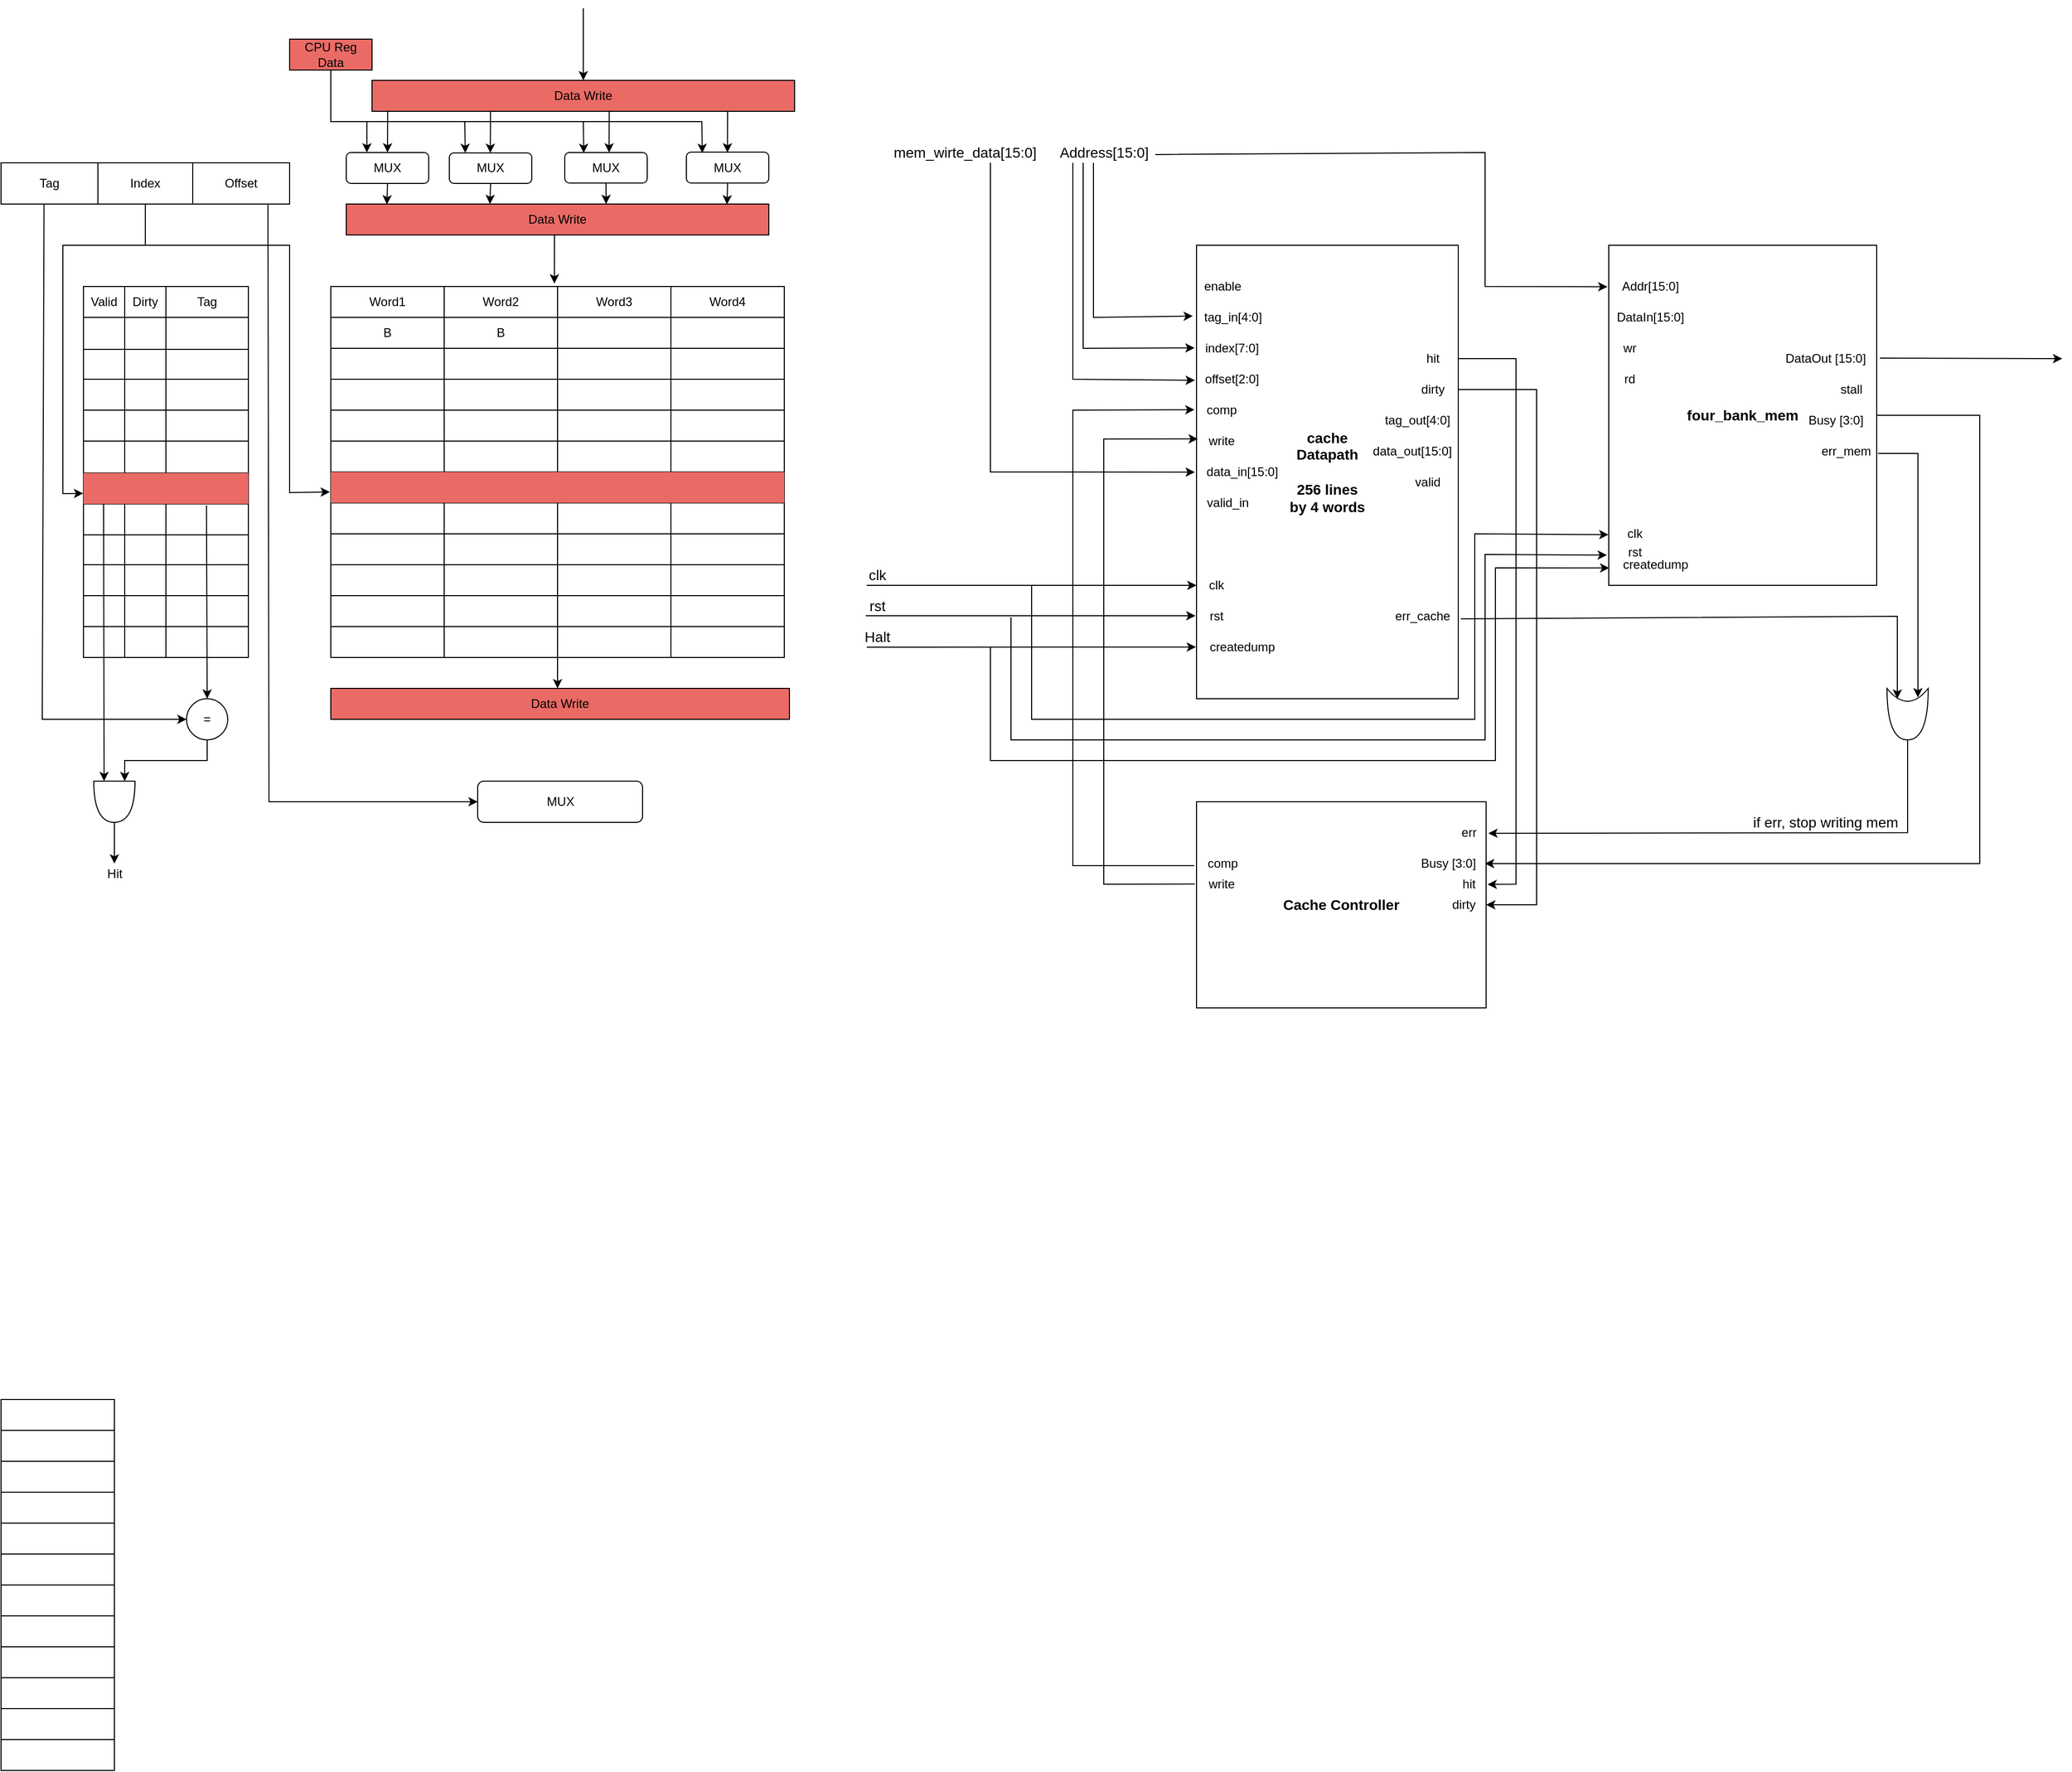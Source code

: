 <mxfile version="17.4.0" type="github">
  <diagram id="YAfpATOkKEmAnphD_0X0" name="Page-1">
    <mxGraphModel dx="1292" dy="703" grid="1" gridSize="10" guides="1" tooltips="1" connect="1" arrows="1" fold="1" page="1" pageScale="1" pageWidth="1654" pageHeight="2336" math="0" shadow="0">
      <root>
        <mxCell id="0" />
        <mxCell id="1" parent="0" />
        <mxCell id="hBpxUwQ70FFy837Izs81-7" value="" style="shape=table;html=1;whiteSpace=wrap;startSize=0;container=1;collapsible=0;childLayout=tableLayout;" vertex="1" parent="1">
          <mxGeometry x="240" y="160" width="280" height="40" as="geometry" />
        </mxCell>
        <mxCell id="hBpxUwQ70FFy837Izs81-8" value="" style="shape=tableRow;horizontal=0;startSize=0;swimlaneHead=0;swimlaneBody=0;top=0;left=0;bottom=0;right=0;collapsible=0;dropTarget=0;fillColor=none;points=[[0,0.5],[1,0.5]];portConstraint=eastwest;" vertex="1" parent="hBpxUwQ70FFy837Izs81-7">
          <mxGeometry width="280" height="40" as="geometry" />
        </mxCell>
        <mxCell id="hBpxUwQ70FFy837Izs81-9" value="&lt;span&gt;Tag&lt;/span&gt;" style="shape=partialRectangle;html=1;whiteSpace=wrap;connectable=0;fillColor=none;top=0;left=0;bottom=0;right=0;overflow=hidden;" vertex="1" parent="hBpxUwQ70FFy837Izs81-8">
          <mxGeometry width="94" height="40" as="geometry">
            <mxRectangle width="94" height="40" as="alternateBounds" />
          </mxGeometry>
        </mxCell>
        <mxCell id="hBpxUwQ70FFy837Izs81-10" value="&lt;span&gt;Index&lt;/span&gt;" style="shape=partialRectangle;html=1;whiteSpace=wrap;connectable=0;fillColor=none;top=0;left=0;bottom=0;right=0;overflow=hidden;" vertex="1" parent="hBpxUwQ70FFy837Izs81-8">
          <mxGeometry x="94" width="92" height="40" as="geometry">
            <mxRectangle width="92" height="40" as="alternateBounds" />
          </mxGeometry>
        </mxCell>
        <mxCell id="hBpxUwQ70FFy837Izs81-11" value="&lt;span&gt;Offset&lt;/span&gt;" style="shape=partialRectangle;html=1;whiteSpace=wrap;connectable=0;fillColor=none;top=0;left=0;bottom=0;right=0;overflow=hidden;" vertex="1" parent="hBpxUwQ70FFy837Izs81-8">
          <mxGeometry x="186" width="94" height="40" as="geometry">
            <mxRectangle width="94" height="40" as="alternateBounds" />
          </mxGeometry>
        </mxCell>
        <mxCell id="hBpxUwQ70FFy837Izs81-20" value="" style="shape=table;html=1;whiteSpace=wrap;startSize=0;container=1;collapsible=0;childLayout=tableLayout;" vertex="1" parent="1">
          <mxGeometry x="320" y="280" width="160" height="360" as="geometry" />
        </mxCell>
        <mxCell id="hBpxUwQ70FFy837Izs81-29" value="" style="shape=tableRow;horizontal=0;startSize=0;swimlaneHead=0;swimlaneBody=0;top=0;left=0;bottom=0;right=0;collapsible=0;dropTarget=0;fillColor=none;points=[[0,0.5],[1,0.5]];portConstraint=eastwest;" vertex="1" parent="hBpxUwQ70FFy837Izs81-20">
          <mxGeometry width="160" height="30" as="geometry" />
        </mxCell>
        <mxCell id="hBpxUwQ70FFy837Izs81-30" value="Valid" style="shape=partialRectangle;html=1;whiteSpace=wrap;connectable=0;fillColor=none;top=0;left=0;bottom=0;right=0;overflow=hidden;" vertex="1" parent="hBpxUwQ70FFy837Izs81-29">
          <mxGeometry width="40" height="30" as="geometry">
            <mxRectangle width="40" height="30" as="alternateBounds" />
          </mxGeometry>
        </mxCell>
        <mxCell id="hBpxUwQ70FFy837Izs81-31" value="Dirty" style="shape=partialRectangle;html=1;whiteSpace=wrap;connectable=0;fillColor=none;top=0;left=0;bottom=0;right=0;overflow=hidden;" vertex="1" parent="hBpxUwQ70FFy837Izs81-29">
          <mxGeometry x="40" width="40" height="30" as="geometry">
            <mxRectangle width="40" height="30" as="alternateBounds" />
          </mxGeometry>
        </mxCell>
        <mxCell id="hBpxUwQ70FFy837Izs81-32" value="Tag" style="shape=partialRectangle;html=1;whiteSpace=wrap;connectable=0;fillColor=none;top=0;left=0;bottom=0;right=0;overflow=hidden;pointerEvents=1;" vertex="1" parent="hBpxUwQ70FFy837Izs81-29">
          <mxGeometry x="80" width="80" height="30" as="geometry">
            <mxRectangle width="80" height="30" as="alternateBounds" />
          </mxGeometry>
        </mxCell>
        <mxCell id="hBpxUwQ70FFy837Izs81-25" value="" style="shape=tableRow;horizontal=0;startSize=0;swimlaneHead=0;swimlaneBody=0;top=0;left=0;bottom=0;right=0;collapsible=0;dropTarget=0;fillColor=none;points=[[0,0.5],[1,0.5]];portConstraint=eastwest;" vertex="1" parent="hBpxUwQ70FFy837Izs81-20">
          <mxGeometry y="30" width="160" height="31" as="geometry" />
        </mxCell>
        <mxCell id="hBpxUwQ70FFy837Izs81-26" value="" style="shape=partialRectangle;html=1;whiteSpace=wrap;connectable=0;fillColor=none;top=0;left=0;bottom=0;right=0;overflow=hidden;" vertex="1" parent="hBpxUwQ70FFy837Izs81-25">
          <mxGeometry width="40" height="31" as="geometry">
            <mxRectangle width="40" height="31" as="alternateBounds" />
          </mxGeometry>
        </mxCell>
        <mxCell id="hBpxUwQ70FFy837Izs81-27" value="" style="shape=partialRectangle;html=1;whiteSpace=wrap;connectable=0;fillColor=none;top=0;left=0;bottom=0;right=0;overflow=hidden;" vertex="1" parent="hBpxUwQ70FFy837Izs81-25">
          <mxGeometry x="40" width="40" height="31" as="geometry">
            <mxRectangle width="40" height="31" as="alternateBounds" />
          </mxGeometry>
        </mxCell>
        <mxCell id="hBpxUwQ70FFy837Izs81-28" value="" style="shape=partialRectangle;html=1;whiteSpace=wrap;connectable=0;fillColor=none;top=0;left=0;bottom=0;right=0;overflow=hidden;" vertex="1" parent="hBpxUwQ70FFy837Izs81-25">
          <mxGeometry x="80" width="80" height="31" as="geometry">
            <mxRectangle width="80" height="31" as="alternateBounds" />
          </mxGeometry>
        </mxCell>
        <mxCell id="hBpxUwQ70FFy837Izs81-21" value="" style="shape=tableRow;horizontal=0;startSize=0;swimlaneHead=0;swimlaneBody=0;top=0;left=0;bottom=0;right=0;collapsible=0;dropTarget=0;fillColor=none;points=[[0,0.5],[1,0.5]];portConstraint=eastwest;" vertex="1" parent="hBpxUwQ70FFy837Izs81-20">
          <mxGeometry y="61" width="160" height="29" as="geometry" />
        </mxCell>
        <mxCell id="hBpxUwQ70FFy837Izs81-22" value="" style="shape=partialRectangle;html=1;whiteSpace=wrap;connectable=0;fillColor=none;top=0;left=0;bottom=0;right=0;overflow=hidden;" vertex="1" parent="hBpxUwQ70FFy837Izs81-21">
          <mxGeometry width="40" height="29" as="geometry">
            <mxRectangle width="40" height="29" as="alternateBounds" />
          </mxGeometry>
        </mxCell>
        <mxCell id="hBpxUwQ70FFy837Izs81-23" value="" style="shape=partialRectangle;html=1;whiteSpace=wrap;connectable=0;fillColor=none;top=0;left=0;bottom=0;right=0;overflow=hidden;" vertex="1" parent="hBpxUwQ70FFy837Izs81-21">
          <mxGeometry x="40" width="40" height="29" as="geometry">
            <mxRectangle width="40" height="29" as="alternateBounds" />
          </mxGeometry>
        </mxCell>
        <mxCell id="hBpxUwQ70FFy837Izs81-24" value="" style="shape=partialRectangle;html=1;whiteSpace=wrap;connectable=0;fillColor=none;top=0;left=0;bottom=0;right=0;overflow=hidden;" vertex="1" parent="hBpxUwQ70FFy837Izs81-21">
          <mxGeometry x="80" width="80" height="29" as="geometry">
            <mxRectangle width="80" height="29" as="alternateBounds" />
          </mxGeometry>
        </mxCell>
        <mxCell id="hBpxUwQ70FFy837Izs81-33" style="shape=tableRow;horizontal=0;startSize=0;swimlaneHead=0;swimlaneBody=0;top=0;left=0;bottom=0;right=0;collapsible=0;dropTarget=0;fillColor=none;points=[[0,0.5],[1,0.5]];portConstraint=eastwest;" vertex="1" parent="hBpxUwQ70FFy837Izs81-20">
          <mxGeometry y="90" width="160" height="30" as="geometry" />
        </mxCell>
        <mxCell id="hBpxUwQ70FFy837Izs81-34" style="shape=partialRectangle;html=1;whiteSpace=wrap;connectable=0;fillColor=none;top=0;left=0;bottom=0;right=0;overflow=hidden;" vertex="1" parent="hBpxUwQ70FFy837Izs81-33">
          <mxGeometry width="40" height="30" as="geometry">
            <mxRectangle width="40" height="30" as="alternateBounds" />
          </mxGeometry>
        </mxCell>
        <mxCell id="hBpxUwQ70FFy837Izs81-35" style="shape=partialRectangle;html=1;whiteSpace=wrap;connectable=0;fillColor=none;top=0;left=0;bottom=0;right=0;overflow=hidden;" vertex="1" parent="hBpxUwQ70FFy837Izs81-33">
          <mxGeometry x="40" width="40" height="30" as="geometry">
            <mxRectangle width="40" height="30" as="alternateBounds" />
          </mxGeometry>
        </mxCell>
        <mxCell id="hBpxUwQ70FFy837Izs81-36" style="shape=partialRectangle;html=1;whiteSpace=wrap;connectable=0;fillColor=none;top=0;left=0;bottom=0;right=0;overflow=hidden;" vertex="1" parent="hBpxUwQ70FFy837Izs81-33">
          <mxGeometry x="80" width="80" height="30" as="geometry">
            <mxRectangle width="80" height="30" as="alternateBounds" />
          </mxGeometry>
        </mxCell>
        <mxCell id="hBpxUwQ70FFy837Izs81-37" style="shape=tableRow;horizontal=0;startSize=0;swimlaneHead=0;swimlaneBody=0;top=0;left=0;bottom=0;right=0;collapsible=0;dropTarget=0;fillColor=none;points=[[0,0.5],[1,0.5]];portConstraint=eastwest;" vertex="1" parent="hBpxUwQ70FFy837Izs81-20">
          <mxGeometry y="120" width="160" height="30" as="geometry" />
        </mxCell>
        <mxCell id="hBpxUwQ70FFy837Izs81-38" style="shape=partialRectangle;html=1;whiteSpace=wrap;connectable=0;fillColor=none;top=0;left=0;bottom=0;right=0;overflow=hidden;" vertex="1" parent="hBpxUwQ70FFy837Izs81-37">
          <mxGeometry width="40" height="30" as="geometry">
            <mxRectangle width="40" height="30" as="alternateBounds" />
          </mxGeometry>
        </mxCell>
        <mxCell id="hBpxUwQ70FFy837Izs81-39" style="shape=partialRectangle;html=1;whiteSpace=wrap;connectable=0;fillColor=none;top=0;left=0;bottom=0;right=0;overflow=hidden;" vertex="1" parent="hBpxUwQ70FFy837Izs81-37">
          <mxGeometry x="40" width="40" height="30" as="geometry">
            <mxRectangle width="40" height="30" as="alternateBounds" />
          </mxGeometry>
        </mxCell>
        <mxCell id="hBpxUwQ70FFy837Izs81-40" style="shape=partialRectangle;html=1;whiteSpace=wrap;connectable=0;fillColor=none;top=0;left=0;bottom=0;right=0;overflow=hidden;" vertex="1" parent="hBpxUwQ70FFy837Izs81-37">
          <mxGeometry x="80" width="80" height="30" as="geometry">
            <mxRectangle width="80" height="30" as="alternateBounds" />
          </mxGeometry>
        </mxCell>
        <mxCell id="hBpxUwQ70FFy837Izs81-41" style="shape=tableRow;horizontal=0;startSize=0;swimlaneHead=0;swimlaneBody=0;top=0;left=0;bottom=0;right=0;collapsible=0;dropTarget=0;fillColor=none;points=[[0,0.5],[1,0.5]];portConstraint=eastwest;" vertex="1" parent="hBpxUwQ70FFy837Izs81-20">
          <mxGeometry y="150" width="160" height="31" as="geometry" />
        </mxCell>
        <mxCell id="hBpxUwQ70FFy837Izs81-42" style="shape=partialRectangle;html=1;whiteSpace=wrap;connectable=0;fillColor=none;top=0;left=0;bottom=0;right=0;overflow=hidden;" vertex="1" parent="hBpxUwQ70FFy837Izs81-41">
          <mxGeometry width="40" height="31" as="geometry">
            <mxRectangle width="40" height="31" as="alternateBounds" />
          </mxGeometry>
        </mxCell>
        <mxCell id="hBpxUwQ70FFy837Izs81-43" style="shape=partialRectangle;html=1;whiteSpace=wrap;connectable=0;fillColor=none;top=0;left=0;bottom=0;right=0;overflow=hidden;" vertex="1" parent="hBpxUwQ70FFy837Izs81-41">
          <mxGeometry x="40" width="40" height="31" as="geometry">
            <mxRectangle width="40" height="31" as="alternateBounds" />
          </mxGeometry>
        </mxCell>
        <mxCell id="hBpxUwQ70FFy837Izs81-44" style="shape=partialRectangle;html=1;whiteSpace=wrap;connectable=0;fillColor=none;top=0;left=0;bottom=0;right=0;overflow=hidden;" vertex="1" parent="hBpxUwQ70FFy837Izs81-41">
          <mxGeometry x="80" width="80" height="31" as="geometry">
            <mxRectangle width="80" height="31" as="alternateBounds" />
          </mxGeometry>
        </mxCell>
        <mxCell id="hBpxUwQ70FFy837Izs81-45" style="shape=tableRow;horizontal=0;startSize=0;swimlaneHead=0;swimlaneBody=0;top=0;left=0;bottom=0;right=0;collapsible=0;dropTarget=0;fillColor=none;points=[[0,0.5],[1,0.5]];portConstraint=eastwest;" vertex="1" parent="hBpxUwQ70FFy837Izs81-20">
          <mxGeometry y="181" width="160" height="30" as="geometry" />
        </mxCell>
        <mxCell id="hBpxUwQ70FFy837Izs81-46" style="shape=partialRectangle;html=1;whiteSpace=wrap;connectable=0;fillColor=#EA6B66;top=0;left=0;bottom=0;right=0;overflow=hidden;strokeColor=#b85450;" vertex="1" parent="hBpxUwQ70FFy837Izs81-45">
          <mxGeometry width="40" height="30" as="geometry">
            <mxRectangle width="40" height="30" as="alternateBounds" />
          </mxGeometry>
        </mxCell>
        <mxCell id="hBpxUwQ70FFy837Izs81-47" style="shape=partialRectangle;html=1;whiteSpace=wrap;connectable=0;fillColor=#EA6B66;top=0;left=0;bottom=0;right=0;overflow=hidden;strokeColor=#b85450;" vertex="1" parent="hBpxUwQ70FFy837Izs81-45">
          <mxGeometry x="40" width="40" height="30" as="geometry">
            <mxRectangle width="40" height="30" as="alternateBounds" />
          </mxGeometry>
        </mxCell>
        <mxCell id="hBpxUwQ70FFy837Izs81-48" style="shape=partialRectangle;html=1;whiteSpace=wrap;connectable=0;fillColor=#EA6B66;top=0;left=0;bottom=0;right=0;overflow=hidden;strokeColor=#b85450;" vertex="1" parent="hBpxUwQ70FFy837Izs81-45">
          <mxGeometry x="80" width="80" height="30" as="geometry">
            <mxRectangle width="80" height="30" as="alternateBounds" />
          </mxGeometry>
        </mxCell>
        <mxCell id="hBpxUwQ70FFy837Izs81-49" style="shape=tableRow;horizontal=0;startSize=0;swimlaneHead=0;swimlaneBody=0;top=0;left=0;bottom=0;right=0;collapsible=0;dropTarget=0;fillColor=none;points=[[0,0.5],[1,0.5]];portConstraint=eastwest;" vertex="1" parent="hBpxUwQ70FFy837Izs81-20">
          <mxGeometry y="211" width="160" height="30" as="geometry" />
        </mxCell>
        <mxCell id="hBpxUwQ70FFy837Izs81-50" style="shape=partialRectangle;html=1;whiteSpace=wrap;connectable=0;fillColor=none;top=0;left=0;bottom=0;right=0;overflow=hidden;" vertex="1" parent="hBpxUwQ70FFy837Izs81-49">
          <mxGeometry width="40" height="30" as="geometry">
            <mxRectangle width="40" height="30" as="alternateBounds" />
          </mxGeometry>
        </mxCell>
        <mxCell id="hBpxUwQ70FFy837Izs81-51" style="shape=partialRectangle;html=1;whiteSpace=wrap;connectable=0;fillColor=none;top=0;left=0;bottom=0;right=0;overflow=hidden;" vertex="1" parent="hBpxUwQ70FFy837Izs81-49">
          <mxGeometry x="40" width="40" height="30" as="geometry">
            <mxRectangle width="40" height="30" as="alternateBounds" />
          </mxGeometry>
        </mxCell>
        <mxCell id="hBpxUwQ70FFy837Izs81-52" style="shape=partialRectangle;html=1;whiteSpace=wrap;connectable=0;fillColor=none;top=0;left=0;bottom=0;right=0;overflow=hidden;" vertex="1" parent="hBpxUwQ70FFy837Izs81-49">
          <mxGeometry x="80" width="80" height="30" as="geometry">
            <mxRectangle width="80" height="30" as="alternateBounds" />
          </mxGeometry>
        </mxCell>
        <mxCell id="hBpxUwQ70FFy837Izs81-53" style="shape=tableRow;horizontal=0;startSize=0;swimlaneHead=0;swimlaneBody=0;top=0;left=0;bottom=0;right=0;collapsible=0;dropTarget=0;fillColor=none;points=[[0,0.5],[1,0.5]];portConstraint=eastwest;" vertex="1" parent="hBpxUwQ70FFy837Izs81-20">
          <mxGeometry y="241" width="160" height="29" as="geometry" />
        </mxCell>
        <mxCell id="hBpxUwQ70FFy837Izs81-54" style="shape=partialRectangle;html=1;whiteSpace=wrap;connectable=0;fillColor=none;top=0;left=0;bottom=0;right=0;overflow=hidden;" vertex="1" parent="hBpxUwQ70FFy837Izs81-53">
          <mxGeometry width="40" height="29" as="geometry">
            <mxRectangle width="40" height="29" as="alternateBounds" />
          </mxGeometry>
        </mxCell>
        <mxCell id="hBpxUwQ70FFy837Izs81-55" style="shape=partialRectangle;html=1;whiteSpace=wrap;connectable=0;fillColor=none;top=0;left=0;bottom=0;right=0;overflow=hidden;" vertex="1" parent="hBpxUwQ70FFy837Izs81-53">
          <mxGeometry x="40" width="40" height="29" as="geometry">
            <mxRectangle width="40" height="29" as="alternateBounds" />
          </mxGeometry>
        </mxCell>
        <mxCell id="hBpxUwQ70FFy837Izs81-56" style="shape=partialRectangle;html=1;whiteSpace=wrap;connectable=0;fillColor=none;top=0;left=0;bottom=0;right=0;overflow=hidden;" vertex="1" parent="hBpxUwQ70FFy837Izs81-53">
          <mxGeometry x="80" width="80" height="29" as="geometry">
            <mxRectangle width="80" height="29" as="alternateBounds" />
          </mxGeometry>
        </mxCell>
        <mxCell id="hBpxUwQ70FFy837Izs81-57" style="shape=tableRow;horizontal=0;startSize=0;swimlaneHead=0;swimlaneBody=0;top=0;left=0;bottom=0;right=0;collapsible=0;dropTarget=0;fillColor=none;points=[[0,0.5],[1,0.5]];portConstraint=eastwest;" vertex="1" parent="hBpxUwQ70FFy837Izs81-20">
          <mxGeometry y="270" width="160" height="30" as="geometry" />
        </mxCell>
        <mxCell id="hBpxUwQ70FFy837Izs81-58" style="shape=partialRectangle;html=1;whiteSpace=wrap;connectable=0;fillColor=none;top=0;left=0;bottom=0;right=0;overflow=hidden;" vertex="1" parent="hBpxUwQ70FFy837Izs81-57">
          <mxGeometry width="40" height="30" as="geometry">
            <mxRectangle width="40" height="30" as="alternateBounds" />
          </mxGeometry>
        </mxCell>
        <mxCell id="hBpxUwQ70FFy837Izs81-59" style="shape=partialRectangle;html=1;whiteSpace=wrap;connectable=0;fillColor=none;top=0;left=0;bottom=0;right=0;overflow=hidden;" vertex="1" parent="hBpxUwQ70FFy837Izs81-57">
          <mxGeometry x="40" width="40" height="30" as="geometry">
            <mxRectangle width="40" height="30" as="alternateBounds" />
          </mxGeometry>
        </mxCell>
        <mxCell id="hBpxUwQ70FFy837Izs81-60" style="shape=partialRectangle;html=1;whiteSpace=wrap;connectable=0;fillColor=none;top=0;left=0;bottom=0;right=0;overflow=hidden;" vertex="1" parent="hBpxUwQ70FFy837Izs81-57">
          <mxGeometry x="80" width="80" height="30" as="geometry">
            <mxRectangle width="80" height="30" as="alternateBounds" />
          </mxGeometry>
        </mxCell>
        <mxCell id="hBpxUwQ70FFy837Izs81-61" style="shape=tableRow;horizontal=0;startSize=0;swimlaneHead=0;swimlaneBody=0;top=0;left=0;bottom=0;right=0;collapsible=0;dropTarget=0;fillColor=none;points=[[0,0.5],[1,0.5]];portConstraint=eastwest;" vertex="1" parent="hBpxUwQ70FFy837Izs81-20">
          <mxGeometry y="300" width="160" height="30" as="geometry" />
        </mxCell>
        <mxCell id="hBpxUwQ70FFy837Izs81-62" style="shape=partialRectangle;html=1;whiteSpace=wrap;connectable=0;fillColor=none;top=0;left=0;bottom=0;right=0;overflow=hidden;" vertex="1" parent="hBpxUwQ70FFy837Izs81-61">
          <mxGeometry width="40" height="30" as="geometry">
            <mxRectangle width="40" height="30" as="alternateBounds" />
          </mxGeometry>
        </mxCell>
        <mxCell id="hBpxUwQ70FFy837Izs81-63" style="shape=partialRectangle;html=1;whiteSpace=wrap;connectable=0;fillColor=none;top=0;left=0;bottom=0;right=0;overflow=hidden;" vertex="1" parent="hBpxUwQ70FFy837Izs81-61">
          <mxGeometry x="40" width="40" height="30" as="geometry">
            <mxRectangle width="40" height="30" as="alternateBounds" />
          </mxGeometry>
        </mxCell>
        <mxCell id="hBpxUwQ70FFy837Izs81-64" style="shape=partialRectangle;html=1;whiteSpace=wrap;connectable=0;fillColor=none;top=0;left=0;bottom=0;right=0;overflow=hidden;" vertex="1" parent="hBpxUwQ70FFy837Izs81-61">
          <mxGeometry x="80" width="80" height="30" as="geometry">
            <mxRectangle width="80" height="30" as="alternateBounds" />
          </mxGeometry>
        </mxCell>
        <mxCell id="hBpxUwQ70FFy837Izs81-65" style="shape=tableRow;horizontal=0;startSize=0;swimlaneHead=0;swimlaneBody=0;top=0;left=0;bottom=0;right=0;collapsible=0;dropTarget=0;fillColor=none;points=[[0,0.5],[1,0.5]];portConstraint=eastwest;" vertex="1" parent="hBpxUwQ70FFy837Izs81-20">
          <mxGeometry y="330" width="160" height="30" as="geometry" />
        </mxCell>
        <mxCell id="hBpxUwQ70FFy837Izs81-66" style="shape=partialRectangle;html=1;whiteSpace=wrap;connectable=0;fillColor=none;top=0;left=0;bottom=0;right=0;overflow=hidden;" vertex="1" parent="hBpxUwQ70FFy837Izs81-65">
          <mxGeometry width="40" height="30" as="geometry">
            <mxRectangle width="40" height="30" as="alternateBounds" />
          </mxGeometry>
        </mxCell>
        <mxCell id="hBpxUwQ70FFy837Izs81-67" style="shape=partialRectangle;html=1;whiteSpace=wrap;connectable=0;fillColor=none;top=0;left=0;bottom=0;right=0;overflow=hidden;" vertex="1" parent="hBpxUwQ70FFy837Izs81-65">
          <mxGeometry x="40" width="40" height="30" as="geometry">
            <mxRectangle width="40" height="30" as="alternateBounds" />
          </mxGeometry>
        </mxCell>
        <mxCell id="hBpxUwQ70FFy837Izs81-68" style="shape=partialRectangle;html=1;whiteSpace=wrap;connectable=0;fillColor=none;top=0;left=0;bottom=0;right=0;overflow=hidden;" vertex="1" parent="hBpxUwQ70FFy837Izs81-65">
          <mxGeometry x="80" width="80" height="30" as="geometry">
            <mxRectangle width="80" height="30" as="alternateBounds" />
          </mxGeometry>
        </mxCell>
        <mxCell id="hBpxUwQ70FFy837Izs81-70" value="" style="endArrow=classic;html=1;rounded=0;exitX=0.5;exitY=1.002;exitDx=0;exitDy=0;exitPerimeter=0;entryX=-0.002;entryY=0.658;entryDx=0;entryDy=0;entryPerimeter=0;" edge="1" parent="1" source="hBpxUwQ70FFy837Izs81-8" target="hBpxUwQ70FFy837Izs81-45">
          <mxGeometry width="50" height="50" relative="1" as="geometry">
            <mxPoint x="360" y="270" as="sourcePoint" />
            <mxPoint x="150" y="300" as="targetPoint" />
            <Array as="points">
              <mxPoint x="380" y="240" />
              <mxPoint x="300" y="240" />
              <mxPoint x="300" y="481" />
            </Array>
          </mxGeometry>
        </mxCell>
        <mxCell id="hBpxUwQ70FFy837Izs81-204" value="" style="shape=table;html=1;whiteSpace=wrap;startSize=0;container=1;collapsible=0;childLayout=tableLayout;" vertex="1" parent="1">
          <mxGeometry x="560" y="280" width="440" height="360" as="geometry" />
        </mxCell>
        <mxCell id="hBpxUwQ70FFy837Izs81-205" value="" style="shape=tableRow;horizontal=0;startSize=0;swimlaneHead=0;swimlaneBody=0;top=0;left=0;bottom=0;right=0;collapsible=0;dropTarget=0;fillColor=none;points=[[0,0.5],[1,0.5]];portConstraint=eastwest;" vertex="1" parent="hBpxUwQ70FFy837Izs81-204">
          <mxGeometry width="440" height="30" as="geometry" />
        </mxCell>
        <mxCell id="hBpxUwQ70FFy837Izs81-206" value="Word1" style="shape=partialRectangle;html=1;whiteSpace=wrap;connectable=0;fillColor=none;top=0;left=0;bottom=0;right=0;overflow=hidden;" vertex="1" parent="hBpxUwQ70FFy837Izs81-205">
          <mxGeometry width="110" height="30" as="geometry">
            <mxRectangle width="110" height="30" as="alternateBounds" />
          </mxGeometry>
        </mxCell>
        <mxCell id="hBpxUwQ70FFy837Izs81-207" value="Word2" style="shape=partialRectangle;html=1;whiteSpace=wrap;connectable=0;fillColor=none;top=0;left=0;bottom=0;right=0;overflow=hidden;" vertex="1" parent="hBpxUwQ70FFy837Izs81-205">
          <mxGeometry x="110" width="110" height="30" as="geometry">
            <mxRectangle width="110" height="30" as="alternateBounds" />
          </mxGeometry>
        </mxCell>
        <mxCell id="hBpxUwQ70FFy837Izs81-208" value="Word3" style="shape=partialRectangle;html=1;whiteSpace=wrap;connectable=0;fillColor=none;top=0;left=0;bottom=0;right=0;overflow=hidden;" vertex="1" parent="hBpxUwQ70FFy837Izs81-205">
          <mxGeometry x="220" width="110" height="30" as="geometry">
            <mxRectangle width="110" height="30" as="alternateBounds" />
          </mxGeometry>
        </mxCell>
        <mxCell id="hBpxUwQ70FFy837Izs81-265" value="Word4" style="shape=partialRectangle;html=1;whiteSpace=wrap;connectable=0;fillColor=none;top=0;left=0;bottom=0;right=0;overflow=hidden;" vertex="1" parent="hBpxUwQ70FFy837Izs81-205">
          <mxGeometry x="330" width="110" height="30" as="geometry">
            <mxRectangle width="110" height="30" as="alternateBounds" />
          </mxGeometry>
        </mxCell>
        <mxCell id="hBpxUwQ70FFy837Izs81-209" value="" style="shape=tableRow;horizontal=0;startSize=0;swimlaneHead=0;swimlaneBody=0;top=0;left=0;bottom=0;right=0;collapsible=0;dropTarget=0;fillColor=none;points=[[0,0.5],[1,0.5]];portConstraint=eastwest;" vertex="1" parent="hBpxUwQ70FFy837Izs81-204">
          <mxGeometry y="30" width="440" height="30" as="geometry" />
        </mxCell>
        <mxCell id="hBpxUwQ70FFy837Izs81-210" value="B" style="shape=partialRectangle;html=1;whiteSpace=wrap;connectable=0;fillColor=none;top=0;left=0;bottom=0;right=0;overflow=hidden;" vertex="1" parent="hBpxUwQ70FFy837Izs81-209">
          <mxGeometry width="110" height="30" as="geometry">
            <mxRectangle width="110" height="30" as="alternateBounds" />
          </mxGeometry>
        </mxCell>
        <mxCell id="hBpxUwQ70FFy837Izs81-211" value="B" style="shape=partialRectangle;html=1;whiteSpace=wrap;connectable=0;fillColor=none;top=0;left=0;bottom=0;right=0;overflow=hidden;" vertex="1" parent="hBpxUwQ70FFy837Izs81-209">
          <mxGeometry x="110" width="110" height="30" as="geometry">
            <mxRectangle width="110" height="30" as="alternateBounds" />
          </mxGeometry>
        </mxCell>
        <mxCell id="hBpxUwQ70FFy837Izs81-212" value="" style="shape=partialRectangle;html=1;whiteSpace=wrap;connectable=0;fillColor=none;top=0;left=0;bottom=0;right=0;overflow=hidden;" vertex="1" parent="hBpxUwQ70FFy837Izs81-209">
          <mxGeometry x="220" width="110" height="30" as="geometry">
            <mxRectangle width="110" height="30" as="alternateBounds" />
          </mxGeometry>
        </mxCell>
        <mxCell id="hBpxUwQ70FFy837Izs81-266" value="" style="shape=partialRectangle;html=1;whiteSpace=wrap;connectable=0;fillColor=none;top=0;left=0;bottom=0;right=0;overflow=hidden;" vertex="1" parent="hBpxUwQ70FFy837Izs81-209">
          <mxGeometry x="330" width="110" height="30" as="geometry">
            <mxRectangle width="110" height="30" as="alternateBounds" />
          </mxGeometry>
        </mxCell>
        <mxCell id="hBpxUwQ70FFy837Izs81-213" value="" style="shape=tableRow;horizontal=0;startSize=0;swimlaneHead=0;swimlaneBody=0;top=0;left=0;bottom=0;right=0;collapsible=0;dropTarget=0;fillColor=none;points=[[0,0.5],[1,0.5]];portConstraint=eastwest;" vertex="1" parent="hBpxUwQ70FFy837Izs81-204">
          <mxGeometry y="60" width="440" height="30" as="geometry" />
        </mxCell>
        <mxCell id="hBpxUwQ70FFy837Izs81-214" value="" style="shape=partialRectangle;html=1;whiteSpace=wrap;connectable=0;fillColor=none;top=0;left=0;bottom=0;right=0;overflow=hidden;" vertex="1" parent="hBpxUwQ70FFy837Izs81-213">
          <mxGeometry width="110" height="30" as="geometry">
            <mxRectangle width="110" height="30" as="alternateBounds" />
          </mxGeometry>
        </mxCell>
        <mxCell id="hBpxUwQ70FFy837Izs81-215" value="" style="shape=partialRectangle;html=1;whiteSpace=wrap;connectable=0;fillColor=none;top=0;left=0;bottom=0;right=0;overflow=hidden;" vertex="1" parent="hBpxUwQ70FFy837Izs81-213">
          <mxGeometry x="110" width="110" height="30" as="geometry">
            <mxRectangle width="110" height="30" as="alternateBounds" />
          </mxGeometry>
        </mxCell>
        <mxCell id="hBpxUwQ70FFy837Izs81-216" value="" style="shape=partialRectangle;html=1;whiteSpace=wrap;connectable=0;fillColor=none;top=0;left=0;bottom=0;right=0;overflow=hidden;pointerEvents=1;" vertex="1" parent="hBpxUwQ70FFy837Izs81-213">
          <mxGeometry x="220" width="110" height="30" as="geometry">
            <mxRectangle width="110" height="30" as="alternateBounds" />
          </mxGeometry>
        </mxCell>
        <mxCell id="hBpxUwQ70FFy837Izs81-267" value="" style="shape=partialRectangle;html=1;whiteSpace=wrap;connectable=0;fillColor=none;top=0;left=0;bottom=0;right=0;overflow=hidden;pointerEvents=1;" vertex="1" parent="hBpxUwQ70FFy837Izs81-213">
          <mxGeometry x="330" width="110" height="30" as="geometry">
            <mxRectangle width="110" height="30" as="alternateBounds" />
          </mxGeometry>
        </mxCell>
        <mxCell id="hBpxUwQ70FFy837Izs81-217" style="shape=tableRow;horizontal=0;startSize=0;swimlaneHead=0;swimlaneBody=0;top=0;left=0;bottom=0;right=0;collapsible=0;dropTarget=0;fillColor=none;points=[[0,0.5],[1,0.5]];portConstraint=eastwest;" vertex="1" parent="hBpxUwQ70FFy837Izs81-204">
          <mxGeometry y="90" width="440" height="30" as="geometry" />
        </mxCell>
        <mxCell id="hBpxUwQ70FFy837Izs81-218" style="shape=partialRectangle;html=1;whiteSpace=wrap;connectable=0;fillColor=none;top=0;left=0;bottom=0;right=0;overflow=hidden;" vertex="1" parent="hBpxUwQ70FFy837Izs81-217">
          <mxGeometry width="110" height="30" as="geometry">
            <mxRectangle width="110" height="30" as="alternateBounds" />
          </mxGeometry>
        </mxCell>
        <mxCell id="hBpxUwQ70FFy837Izs81-219" value="" style="shape=partialRectangle;html=1;whiteSpace=wrap;connectable=0;fillColor=none;top=0;left=0;bottom=0;right=0;overflow=hidden;" vertex="1" parent="hBpxUwQ70FFy837Izs81-217">
          <mxGeometry x="110" width="110" height="30" as="geometry">
            <mxRectangle width="110" height="30" as="alternateBounds" />
          </mxGeometry>
        </mxCell>
        <mxCell id="hBpxUwQ70FFy837Izs81-220" value="" style="shape=partialRectangle;html=1;whiteSpace=wrap;connectable=0;fillColor=none;top=0;left=0;bottom=0;right=0;overflow=hidden;pointerEvents=1;" vertex="1" parent="hBpxUwQ70FFy837Izs81-217">
          <mxGeometry x="220" width="110" height="30" as="geometry">
            <mxRectangle width="110" height="30" as="alternateBounds" />
          </mxGeometry>
        </mxCell>
        <mxCell id="hBpxUwQ70FFy837Izs81-268" value="" style="shape=partialRectangle;html=1;whiteSpace=wrap;connectable=0;fillColor=none;top=0;left=0;bottom=0;right=0;overflow=hidden;pointerEvents=1;" vertex="1" parent="hBpxUwQ70FFy837Izs81-217">
          <mxGeometry x="330" width="110" height="30" as="geometry">
            <mxRectangle width="110" height="30" as="alternateBounds" />
          </mxGeometry>
        </mxCell>
        <mxCell id="hBpxUwQ70FFy837Izs81-221" style="shape=tableRow;horizontal=0;startSize=0;swimlaneHead=0;swimlaneBody=0;top=0;left=0;bottom=0;right=0;collapsible=0;dropTarget=0;fillColor=none;points=[[0,0.5],[1,0.5]];portConstraint=eastwest;" vertex="1" parent="hBpxUwQ70FFy837Izs81-204">
          <mxGeometry y="120" width="440" height="30" as="geometry" />
        </mxCell>
        <mxCell id="hBpxUwQ70FFy837Izs81-222" style="shape=partialRectangle;html=1;whiteSpace=wrap;connectable=0;fillColor=none;top=0;left=0;bottom=0;right=0;overflow=hidden;" vertex="1" parent="hBpxUwQ70FFy837Izs81-221">
          <mxGeometry width="110" height="30" as="geometry">
            <mxRectangle width="110" height="30" as="alternateBounds" />
          </mxGeometry>
        </mxCell>
        <mxCell id="hBpxUwQ70FFy837Izs81-223" value="" style="shape=partialRectangle;html=1;whiteSpace=wrap;connectable=0;fillColor=none;top=0;left=0;bottom=0;right=0;overflow=hidden;" vertex="1" parent="hBpxUwQ70FFy837Izs81-221">
          <mxGeometry x="110" width="110" height="30" as="geometry">
            <mxRectangle width="110" height="30" as="alternateBounds" />
          </mxGeometry>
        </mxCell>
        <mxCell id="hBpxUwQ70FFy837Izs81-224" value="" style="shape=partialRectangle;html=1;whiteSpace=wrap;connectable=0;fillColor=none;top=0;left=0;bottom=0;right=0;overflow=hidden;pointerEvents=1;" vertex="1" parent="hBpxUwQ70FFy837Izs81-221">
          <mxGeometry x="220" width="110" height="30" as="geometry">
            <mxRectangle width="110" height="30" as="alternateBounds" />
          </mxGeometry>
        </mxCell>
        <mxCell id="hBpxUwQ70FFy837Izs81-269" value="" style="shape=partialRectangle;html=1;whiteSpace=wrap;connectable=0;fillColor=none;top=0;left=0;bottom=0;right=0;overflow=hidden;pointerEvents=1;" vertex="1" parent="hBpxUwQ70FFy837Izs81-221">
          <mxGeometry x="330" width="110" height="30" as="geometry">
            <mxRectangle width="110" height="30" as="alternateBounds" />
          </mxGeometry>
        </mxCell>
        <mxCell id="hBpxUwQ70FFy837Izs81-225" style="shape=tableRow;horizontal=0;startSize=0;swimlaneHead=0;swimlaneBody=0;top=0;left=0;bottom=0;right=0;collapsible=0;dropTarget=0;fillColor=none;points=[[0,0.5],[1,0.5]];portConstraint=eastwest;" vertex="1" parent="hBpxUwQ70FFy837Izs81-204">
          <mxGeometry y="150" width="440" height="30" as="geometry" />
        </mxCell>
        <mxCell id="hBpxUwQ70FFy837Izs81-226" style="shape=partialRectangle;html=1;whiteSpace=wrap;connectable=0;fillColor=none;top=0;left=0;bottom=0;right=0;overflow=hidden;" vertex="1" parent="hBpxUwQ70FFy837Izs81-225">
          <mxGeometry width="110" height="30" as="geometry">
            <mxRectangle width="110" height="30" as="alternateBounds" />
          </mxGeometry>
        </mxCell>
        <mxCell id="hBpxUwQ70FFy837Izs81-227" value="" style="shape=partialRectangle;html=1;whiteSpace=wrap;connectable=0;fillColor=none;top=0;left=0;bottom=0;right=0;overflow=hidden;" vertex="1" parent="hBpxUwQ70FFy837Izs81-225">
          <mxGeometry x="110" width="110" height="30" as="geometry">
            <mxRectangle width="110" height="30" as="alternateBounds" />
          </mxGeometry>
        </mxCell>
        <mxCell id="hBpxUwQ70FFy837Izs81-228" value="" style="shape=partialRectangle;html=1;whiteSpace=wrap;connectable=0;fillColor=none;top=0;left=0;bottom=0;right=0;overflow=hidden;pointerEvents=1;" vertex="1" parent="hBpxUwQ70FFy837Izs81-225">
          <mxGeometry x="220" width="110" height="30" as="geometry">
            <mxRectangle width="110" height="30" as="alternateBounds" />
          </mxGeometry>
        </mxCell>
        <mxCell id="hBpxUwQ70FFy837Izs81-270" value="" style="shape=partialRectangle;html=1;whiteSpace=wrap;connectable=0;fillColor=none;top=0;left=0;bottom=0;right=0;overflow=hidden;pointerEvents=1;" vertex="1" parent="hBpxUwQ70FFy837Izs81-225">
          <mxGeometry x="330" width="110" height="30" as="geometry">
            <mxRectangle width="110" height="30" as="alternateBounds" />
          </mxGeometry>
        </mxCell>
        <mxCell id="hBpxUwQ70FFy837Izs81-229" style="shape=tableRow;horizontal=0;startSize=0;swimlaneHead=0;swimlaneBody=0;top=0;left=0;bottom=0;right=0;collapsible=0;dropTarget=0;fillColor=none;points=[[0,0.5],[1,0.5]];portConstraint=eastwest;" vertex="1" parent="hBpxUwQ70FFy837Izs81-204">
          <mxGeometry y="180" width="440" height="30" as="geometry" />
        </mxCell>
        <mxCell id="hBpxUwQ70FFy837Izs81-230" style="shape=partialRectangle;html=1;whiteSpace=wrap;connectable=0;fillColor=#EA6B66;top=0;left=0;bottom=0;right=0;overflow=hidden;" vertex="1" parent="hBpxUwQ70FFy837Izs81-229">
          <mxGeometry width="110" height="30" as="geometry">
            <mxRectangle width="110" height="30" as="alternateBounds" />
          </mxGeometry>
        </mxCell>
        <mxCell id="hBpxUwQ70FFy837Izs81-231" value="" style="shape=partialRectangle;html=1;whiteSpace=wrap;connectable=0;fillColor=#EA6B66;top=0;left=0;bottom=0;right=0;overflow=hidden;" vertex="1" parent="hBpxUwQ70FFy837Izs81-229">
          <mxGeometry x="110" width="110" height="30" as="geometry">
            <mxRectangle width="110" height="30" as="alternateBounds" />
          </mxGeometry>
        </mxCell>
        <mxCell id="hBpxUwQ70FFy837Izs81-232" value="" style="shape=partialRectangle;html=1;whiteSpace=wrap;connectable=0;fillColor=#EA6B66;top=0;left=0;bottom=0;right=0;overflow=hidden;pointerEvents=1;" vertex="1" parent="hBpxUwQ70FFy837Izs81-229">
          <mxGeometry x="220" width="110" height="30" as="geometry">
            <mxRectangle width="110" height="30" as="alternateBounds" />
          </mxGeometry>
        </mxCell>
        <mxCell id="hBpxUwQ70FFy837Izs81-271" value="" style="shape=partialRectangle;html=1;whiteSpace=wrap;connectable=0;fillColor=#EA6B66;top=0;left=0;bottom=0;right=0;overflow=hidden;pointerEvents=1;" vertex="1" parent="hBpxUwQ70FFy837Izs81-229">
          <mxGeometry x="330" width="110" height="30" as="geometry">
            <mxRectangle width="110" height="30" as="alternateBounds" />
          </mxGeometry>
        </mxCell>
        <mxCell id="hBpxUwQ70FFy837Izs81-233" style="shape=tableRow;horizontal=0;startSize=0;swimlaneHead=0;swimlaneBody=0;top=0;left=0;bottom=0;right=0;collapsible=0;dropTarget=0;fillColor=none;points=[[0,0.5],[1,0.5]];portConstraint=eastwest;" vertex="1" parent="hBpxUwQ70FFy837Izs81-204">
          <mxGeometry y="210" width="440" height="30" as="geometry" />
        </mxCell>
        <mxCell id="hBpxUwQ70FFy837Izs81-234" style="shape=partialRectangle;html=1;whiteSpace=wrap;connectable=0;fillColor=none;top=0;left=0;bottom=0;right=0;overflow=hidden;" vertex="1" parent="hBpxUwQ70FFy837Izs81-233">
          <mxGeometry width="110" height="30" as="geometry">
            <mxRectangle width="110" height="30" as="alternateBounds" />
          </mxGeometry>
        </mxCell>
        <mxCell id="hBpxUwQ70FFy837Izs81-235" value="" style="shape=partialRectangle;html=1;whiteSpace=wrap;connectable=0;fillColor=none;top=0;left=0;bottom=0;right=0;overflow=hidden;" vertex="1" parent="hBpxUwQ70FFy837Izs81-233">
          <mxGeometry x="110" width="110" height="30" as="geometry">
            <mxRectangle width="110" height="30" as="alternateBounds" />
          </mxGeometry>
        </mxCell>
        <mxCell id="hBpxUwQ70FFy837Izs81-236" value="" style="shape=partialRectangle;html=1;whiteSpace=wrap;connectable=0;fillColor=none;top=0;left=0;bottom=0;right=0;overflow=hidden;pointerEvents=1;" vertex="1" parent="hBpxUwQ70FFy837Izs81-233">
          <mxGeometry x="220" width="110" height="30" as="geometry">
            <mxRectangle width="110" height="30" as="alternateBounds" />
          </mxGeometry>
        </mxCell>
        <mxCell id="hBpxUwQ70FFy837Izs81-272" value="" style="shape=partialRectangle;html=1;whiteSpace=wrap;connectable=0;fillColor=none;top=0;left=0;bottom=0;right=0;overflow=hidden;pointerEvents=1;" vertex="1" parent="hBpxUwQ70FFy837Izs81-233">
          <mxGeometry x="330" width="110" height="30" as="geometry">
            <mxRectangle width="110" height="30" as="alternateBounds" />
          </mxGeometry>
        </mxCell>
        <mxCell id="hBpxUwQ70FFy837Izs81-237" style="shape=tableRow;horizontal=0;startSize=0;swimlaneHead=0;swimlaneBody=0;top=0;left=0;bottom=0;right=0;collapsible=0;dropTarget=0;fillColor=none;points=[[0,0.5],[1,0.5]];portConstraint=eastwest;" vertex="1" parent="hBpxUwQ70FFy837Izs81-204">
          <mxGeometry y="240" width="440" height="30" as="geometry" />
        </mxCell>
        <mxCell id="hBpxUwQ70FFy837Izs81-238" style="shape=partialRectangle;html=1;whiteSpace=wrap;connectable=0;fillColor=none;top=0;left=0;bottom=0;right=0;overflow=hidden;" vertex="1" parent="hBpxUwQ70FFy837Izs81-237">
          <mxGeometry width="110" height="30" as="geometry">
            <mxRectangle width="110" height="30" as="alternateBounds" />
          </mxGeometry>
        </mxCell>
        <mxCell id="hBpxUwQ70FFy837Izs81-239" value="" style="shape=partialRectangle;html=1;whiteSpace=wrap;connectable=0;fillColor=none;top=0;left=0;bottom=0;right=0;overflow=hidden;" vertex="1" parent="hBpxUwQ70FFy837Izs81-237">
          <mxGeometry x="110" width="110" height="30" as="geometry">
            <mxRectangle width="110" height="30" as="alternateBounds" />
          </mxGeometry>
        </mxCell>
        <mxCell id="hBpxUwQ70FFy837Izs81-240" value="" style="shape=partialRectangle;html=1;whiteSpace=wrap;connectable=0;fillColor=none;top=0;left=0;bottom=0;right=0;overflow=hidden;pointerEvents=1;" vertex="1" parent="hBpxUwQ70FFy837Izs81-237">
          <mxGeometry x="220" width="110" height="30" as="geometry">
            <mxRectangle width="110" height="30" as="alternateBounds" />
          </mxGeometry>
        </mxCell>
        <mxCell id="hBpxUwQ70FFy837Izs81-273" value="" style="shape=partialRectangle;html=1;whiteSpace=wrap;connectable=0;fillColor=none;top=0;left=0;bottom=0;right=0;overflow=hidden;pointerEvents=1;" vertex="1" parent="hBpxUwQ70FFy837Izs81-237">
          <mxGeometry x="330" width="110" height="30" as="geometry">
            <mxRectangle width="110" height="30" as="alternateBounds" />
          </mxGeometry>
        </mxCell>
        <mxCell id="hBpxUwQ70FFy837Izs81-241" style="shape=tableRow;horizontal=0;startSize=0;swimlaneHead=0;swimlaneBody=0;top=0;left=0;bottom=0;right=0;collapsible=0;dropTarget=0;fillColor=none;points=[[0,0.5],[1,0.5]];portConstraint=eastwest;" vertex="1" parent="hBpxUwQ70FFy837Izs81-204">
          <mxGeometry y="270" width="440" height="30" as="geometry" />
        </mxCell>
        <mxCell id="hBpxUwQ70FFy837Izs81-242" style="shape=partialRectangle;html=1;whiteSpace=wrap;connectable=0;fillColor=none;top=0;left=0;bottom=0;right=0;overflow=hidden;" vertex="1" parent="hBpxUwQ70FFy837Izs81-241">
          <mxGeometry width="110" height="30" as="geometry">
            <mxRectangle width="110" height="30" as="alternateBounds" />
          </mxGeometry>
        </mxCell>
        <mxCell id="hBpxUwQ70FFy837Izs81-243" value="" style="shape=partialRectangle;html=1;whiteSpace=wrap;connectable=0;fillColor=none;top=0;left=0;bottom=0;right=0;overflow=hidden;" vertex="1" parent="hBpxUwQ70FFy837Izs81-241">
          <mxGeometry x="110" width="110" height="30" as="geometry">
            <mxRectangle width="110" height="30" as="alternateBounds" />
          </mxGeometry>
        </mxCell>
        <mxCell id="hBpxUwQ70FFy837Izs81-244" value="" style="shape=partialRectangle;html=1;whiteSpace=wrap;connectable=0;fillColor=none;top=0;left=0;bottom=0;right=0;overflow=hidden;pointerEvents=1;" vertex="1" parent="hBpxUwQ70FFy837Izs81-241">
          <mxGeometry x="220" width="110" height="30" as="geometry">
            <mxRectangle width="110" height="30" as="alternateBounds" />
          </mxGeometry>
        </mxCell>
        <mxCell id="hBpxUwQ70FFy837Izs81-274" value="" style="shape=partialRectangle;html=1;whiteSpace=wrap;connectable=0;fillColor=none;top=0;left=0;bottom=0;right=0;overflow=hidden;pointerEvents=1;" vertex="1" parent="hBpxUwQ70FFy837Izs81-241">
          <mxGeometry x="330" width="110" height="30" as="geometry">
            <mxRectangle width="110" height="30" as="alternateBounds" />
          </mxGeometry>
        </mxCell>
        <mxCell id="hBpxUwQ70FFy837Izs81-245" style="shape=tableRow;horizontal=0;startSize=0;swimlaneHead=0;swimlaneBody=0;top=0;left=0;bottom=0;right=0;collapsible=0;dropTarget=0;fillColor=none;points=[[0,0.5],[1,0.5]];portConstraint=eastwest;" vertex="1" parent="hBpxUwQ70FFy837Izs81-204">
          <mxGeometry y="300" width="440" height="30" as="geometry" />
        </mxCell>
        <mxCell id="hBpxUwQ70FFy837Izs81-246" style="shape=partialRectangle;html=1;whiteSpace=wrap;connectable=0;fillColor=none;top=0;left=0;bottom=0;right=0;overflow=hidden;" vertex="1" parent="hBpxUwQ70FFy837Izs81-245">
          <mxGeometry width="110" height="30" as="geometry">
            <mxRectangle width="110" height="30" as="alternateBounds" />
          </mxGeometry>
        </mxCell>
        <mxCell id="hBpxUwQ70FFy837Izs81-247" value="" style="shape=partialRectangle;html=1;whiteSpace=wrap;connectable=0;fillColor=none;top=0;left=0;bottom=0;right=0;overflow=hidden;" vertex="1" parent="hBpxUwQ70FFy837Izs81-245">
          <mxGeometry x="110" width="110" height="30" as="geometry">
            <mxRectangle width="110" height="30" as="alternateBounds" />
          </mxGeometry>
        </mxCell>
        <mxCell id="hBpxUwQ70FFy837Izs81-248" value="" style="shape=partialRectangle;html=1;whiteSpace=wrap;connectable=0;fillColor=none;top=0;left=0;bottom=0;right=0;overflow=hidden;pointerEvents=1;" vertex="1" parent="hBpxUwQ70FFy837Izs81-245">
          <mxGeometry x="220" width="110" height="30" as="geometry">
            <mxRectangle width="110" height="30" as="alternateBounds" />
          </mxGeometry>
        </mxCell>
        <mxCell id="hBpxUwQ70FFy837Izs81-275" value="" style="shape=partialRectangle;html=1;whiteSpace=wrap;connectable=0;fillColor=none;top=0;left=0;bottom=0;right=0;overflow=hidden;pointerEvents=1;" vertex="1" parent="hBpxUwQ70FFy837Izs81-245">
          <mxGeometry x="330" width="110" height="30" as="geometry">
            <mxRectangle width="110" height="30" as="alternateBounds" />
          </mxGeometry>
        </mxCell>
        <mxCell id="hBpxUwQ70FFy837Izs81-249" style="shape=tableRow;horizontal=0;startSize=0;swimlaneHead=0;swimlaneBody=0;top=0;left=0;bottom=0;right=0;collapsible=0;dropTarget=0;fillColor=none;points=[[0,0.5],[1,0.5]];portConstraint=eastwest;" vertex="1" parent="hBpxUwQ70FFy837Izs81-204">
          <mxGeometry y="330" width="440" height="30" as="geometry" />
        </mxCell>
        <mxCell id="hBpxUwQ70FFy837Izs81-250" style="shape=partialRectangle;html=1;whiteSpace=wrap;connectable=0;fillColor=none;top=0;left=0;bottom=0;right=0;overflow=hidden;" vertex="1" parent="hBpxUwQ70FFy837Izs81-249">
          <mxGeometry width="110" height="30" as="geometry">
            <mxRectangle width="110" height="30" as="alternateBounds" />
          </mxGeometry>
        </mxCell>
        <mxCell id="hBpxUwQ70FFy837Izs81-251" value="" style="shape=partialRectangle;html=1;whiteSpace=wrap;connectable=0;fillColor=none;top=0;left=0;bottom=0;right=0;overflow=hidden;" vertex="1" parent="hBpxUwQ70FFy837Izs81-249">
          <mxGeometry x="110" width="110" height="30" as="geometry">
            <mxRectangle width="110" height="30" as="alternateBounds" />
          </mxGeometry>
        </mxCell>
        <mxCell id="hBpxUwQ70FFy837Izs81-252" value="" style="shape=partialRectangle;html=1;whiteSpace=wrap;connectable=0;fillColor=none;top=0;left=0;bottom=0;right=0;overflow=hidden;pointerEvents=1;" vertex="1" parent="hBpxUwQ70FFy837Izs81-249">
          <mxGeometry x="220" width="110" height="30" as="geometry">
            <mxRectangle width="110" height="30" as="alternateBounds" />
          </mxGeometry>
        </mxCell>
        <mxCell id="hBpxUwQ70FFy837Izs81-276" value="" style="shape=partialRectangle;html=1;whiteSpace=wrap;connectable=0;fillColor=none;top=0;left=0;bottom=0;right=0;overflow=hidden;pointerEvents=1;" vertex="1" parent="hBpxUwQ70FFy837Izs81-249">
          <mxGeometry x="330" width="110" height="30" as="geometry">
            <mxRectangle width="110" height="30" as="alternateBounds" />
          </mxGeometry>
        </mxCell>
        <mxCell id="hBpxUwQ70FFy837Izs81-277" value="" style="endArrow=classic;html=1;rounded=0;entryX=-0.002;entryY=0.647;entryDx=0;entryDy=0;entryPerimeter=0;" edge="1" parent="1" target="hBpxUwQ70FFy837Izs81-229">
          <mxGeometry width="50" height="50" relative="1" as="geometry">
            <mxPoint x="380" y="240" as="sourcePoint" />
            <mxPoint x="490" y="220" as="targetPoint" />
            <Array as="points">
              <mxPoint x="520" y="240" />
              <mxPoint x="520" y="480" />
            </Array>
          </mxGeometry>
        </mxCell>
        <mxCell id="hBpxUwQ70FFy837Izs81-278" value="MUX" style="rounded=1;whiteSpace=wrap;html=1;" vertex="1" parent="1">
          <mxGeometry x="575" y="150" width="80" height="30" as="geometry" />
        </mxCell>
        <mxCell id="hBpxUwQ70FFy837Izs81-307" value="" style="shape=table;html=1;whiteSpace=wrap;startSize=0;container=1;collapsible=0;childLayout=tableLayout;" vertex="1" parent="1">
          <mxGeometry x="240" y="1360" width="110" height="360" as="geometry" />
        </mxCell>
        <mxCell id="hBpxUwQ70FFy837Izs81-308" value="" style="shape=tableRow;horizontal=0;startSize=0;swimlaneHead=0;swimlaneBody=0;top=0;left=0;bottom=0;right=0;collapsible=0;dropTarget=0;fillColor=none;points=[[0,0.5],[1,0.5]];portConstraint=eastwest;" vertex="1" parent="hBpxUwQ70FFy837Izs81-307">
          <mxGeometry width="110" height="30" as="geometry" />
        </mxCell>
        <mxCell id="hBpxUwQ70FFy837Izs81-309" value="" style="shape=partialRectangle;html=1;whiteSpace=wrap;connectable=0;fillColor=none;top=0;left=0;bottom=0;right=0;overflow=hidden;" vertex="1" parent="hBpxUwQ70FFy837Izs81-308">
          <mxGeometry width="110" height="30" as="geometry">
            <mxRectangle width="110" height="30" as="alternateBounds" />
          </mxGeometry>
        </mxCell>
        <mxCell id="hBpxUwQ70FFy837Izs81-313" value="" style="shape=tableRow;horizontal=0;startSize=0;swimlaneHead=0;swimlaneBody=0;top=0;left=0;bottom=0;right=0;collapsible=0;dropTarget=0;fillColor=none;points=[[0,0.5],[1,0.5]];portConstraint=eastwest;" vertex="1" parent="hBpxUwQ70FFy837Izs81-307">
          <mxGeometry y="30" width="110" height="30" as="geometry" />
        </mxCell>
        <mxCell id="hBpxUwQ70FFy837Izs81-314" value="" style="shape=partialRectangle;html=1;whiteSpace=wrap;connectable=0;fillColor=none;top=0;left=0;bottom=0;right=0;overflow=hidden;" vertex="1" parent="hBpxUwQ70FFy837Izs81-313">
          <mxGeometry width="110" height="30" as="geometry">
            <mxRectangle width="110" height="30" as="alternateBounds" />
          </mxGeometry>
        </mxCell>
        <mxCell id="hBpxUwQ70FFy837Izs81-318" value="" style="shape=tableRow;horizontal=0;startSize=0;swimlaneHead=0;swimlaneBody=0;top=0;left=0;bottom=0;right=0;collapsible=0;dropTarget=0;fillColor=none;points=[[0,0.5],[1,0.5]];portConstraint=eastwest;" vertex="1" parent="hBpxUwQ70FFy837Izs81-307">
          <mxGeometry y="60" width="110" height="30" as="geometry" />
        </mxCell>
        <mxCell id="hBpxUwQ70FFy837Izs81-319" value="" style="shape=partialRectangle;html=1;whiteSpace=wrap;connectable=0;fillColor=none;top=0;left=0;bottom=0;right=0;overflow=hidden;" vertex="1" parent="hBpxUwQ70FFy837Izs81-318">
          <mxGeometry width="110" height="30" as="geometry">
            <mxRectangle width="110" height="30" as="alternateBounds" />
          </mxGeometry>
        </mxCell>
        <mxCell id="hBpxUwQ70FFy837Izs81-323" style="shape=tableRow;horizontal=0;startSize=0;swimlaneHead=0;swimlaneBody=0;top=0;left=0;bottom=0;right=0;collapsible=0;dropTarget=0;fillColor=none;points=[[0,0.5],[1,0.5]];portConstraint=eastwest;" vertex="1" parent="hBpxUwQ70FFy837Izs81-307">
          <mxGeometry y="90" width="110" height="30" as="geometry" />
        </mxCell>
        <mxCell id="hBpxUwQ70FFy837Izs81-324" style="shape=partialRectangle;html=1;whiteSpace=wrap;connectable=0;fillColor=none;top=0;left=0;bottom=0;right=0;overflow=hidden;" vertex="1" parent="hBpxUwQ70FFy837Izs81-323">
          <mxGeometry width="110" height="30" as="geometry">
            <mxRectangle width="110" height="30" as="alternateBounds" />
          </mxGeometry>
        </mxCell>
        <mxCell id="hBpxUwQ70FFy837Izs81-328" style="shape=tableRow;horizontal=0;startSize=0;swimlaneHead=0;swimlaneBody=0;top=0;left=0;bottom=0;right=0;collapsible=0;dropTarget=0;fillColor=none;points=[[0,0.5],[1,0.5]];portConstraint=eastwest;" vertex="1" parent="hBpxUwQ70FFy837Izs81-307">
          <mxGeometry y="120" width="110" height="30" as="geometry" />
        </mxCell>
        <mxCell id="hBpxUwQ70FFy837Izs81-329" style="shape=partialRectangle;html=1;whiteSpace=wrap;connectable=0;fillColor=none;top=0;left=0;bottom=0;right=0;overflow=hidden;" vertex="1" parent="hBpxUwQ70FFy837Izs81-328">
          <mxGeometry width="110" height="30" as="geometry">
            <mxRectangle width="110" height="30" as="alternateBounds" />
          </mxGeometry>
        </mxCell>
        <mxCell id="hBpxUwQ70FFy837Izs81-333" style="shape=tableRow;horizontal=0;startSize=0;swimlaneHead=0;swimlaneBody=0;top=0;left=0;bottom=0;right=0;collapsible=0;dropTarget=0;fillColor=none;points=[[0,0.5],[1,0.5]];portConstraint=eastwest;" vertex="1" parent="hBpxUwQ70FFy837Izs81-307">
          <mxGeometry y="150" width="110" height="30" as="geometry" />
        </mxCell>
        <mxCell id="hBpxUwQ70FFy837Izs81-334" style="shape=partialRectangle;html=1;whiteSpace=wrap;connectable=0;fillColor=none;top=0;left=0;bottom=0;right=0;overflow=hidden;" vertex="1" parent="hBpxUwQ70FFy837Izs81-333">
          <mxGeometry width="110" height="30" as="geometry">
            <mxRectangle width="110" height="30" as="alternateBounds" />
          </mxGeometry>
        </mxCell>
        <mxCell id="hBpxUwQ70FFy837Izs81-338" style="shape=tableRow;horizontal=0;startSize=0;swimlaneHead=0;swimlaneBody=0;top=0;left=0;bottom=0;right=0;collapsible=0;dropTarget=0;fillColor=none;points=[[0,0.5],[1,0.5]];portConstraint=eastwest;" vertex="1" parent="hBpxUwQ70FFy837Izs81-307">
          <mxGeometry y="180" width="110" height="30" as="geometry" />
        </mxCell>
        <mxCell id="hBpxUwQ70FFy837Izs81-339" style="shape=partialRectangle;html=1;whiteSpace=wrap;connectable=0;fillColor=none;top=0;left=0;bottom=0;right=0;overflow=hidden;" vertex="1" parent="hBpxUwQ70FFy837Izs81-338">
          <mxGeometry width="110" height="30" as="geometry">
            <mxRectangle width="110" height="30" as="alternateBounds" />
          </mxGeometry>
        </mxCell>
        <mxCell id="hBpxUwQ70FFy837Izs81-343" style="shape=tableRow;horizontal=0;startSize=0;swimlaneHead=0;swimlaneBody=0;top=0;left=0;bottom=0;right=0;collapsible=0;dropTarget=0;fillColor=none;points=[[0,0.5],[1,0.5]];portConstraint=eastwest;" vertex="1" parent="hBpxUwQ70FFy837Izs81-307">
          <mxGeometry y="210" width="110" height="30" as="geometry" />
        </mxCell>
        <mxCell id="hBpxUwQ70FFy837Izs81-344" style="shape=partialRectangle;html=1;whiteSpace=wrap;connectable=0;fillColor=none;top=0;left=0;bottom=0;right=0;overflow=hidden;" vertex="1" parent="hBpxUwQ70FFy837Izs81-343">
          <mxGeometry width="110" height="30" as="geometry">
            <mxRectangle width="110" height="30" as="alternateBounds" />
          </mxGeometry>
        </mxCell>
        <mxCell id="hBpxUwQ70FFy837Izs81-348" style="shape=tableRow;horizontal=0;startSize=0;swimlaneHead=0;swimlaneBody=0;top=0;left=0;bottom=0;right=0;collapsible=0;dropTarget=0;fillColor=none;points=[[0,0.5],[1,0.5]];portConstraint=eastwest;" vertex="1" parent="hBpxUwQ70FFy837Izs81-307">
          <mxGeometry y="240" width="110" height="30" as="geometry" />
        </mxCell>
        <mxCell id="hBpxUwQ70FFy837Izs81-349" style="shape=partialRectangle;html=1;whiteSpace=wrap;connectable=0;fillColor=none;top=0;left=0;bottom=0;right=0;overflow=hidden;" vertex="1" parent="hBpxUwQ70FFy837Izs81-348">
          <mxGeometry width="110" height="30" as="geometry">
            <mxRectangle width="110" height="30" as="alternateBounds" />
          </mxGeometry>
        </mxCell>
        <mxCell id="hBpxUwQ70FFy837Izs81-353" style="shape=tableRow;horizontal=0;startSize=0;swimlaneHead=0;swimlaneBody=0;top=0;left=0;bottom=0;right=0;collapsible=0;dropTarget=0;fillColor=none;points=[[0,0.5],[1,0.5]];portConstraint=eastwest;" vertex="1" parent="hBpxUwQ70FFy837Izs81-307">
          <mxGeometry y="270" width="110" height="30" as="geometry" />
        </mxCell>
        <mxCell id="hBpxUwQ70FFy837Izs81-354" style="shape=partialRectangle;html=1;whiteSpace=wrap;connectable=0;fillColor=none;top=0;left=0;bottom=0;right=0;overflow=hidden;" vertex="1" parent="hBpxUwQ70FFy837Izs81-353">
          <mxGeometry width="110" height="30" as="geometry">
            <mxRectangle width="110" height="30" as="alternateBounds" />
          </mxGeometry>
        </mxCell>
        <mxCell id="hBpxUwQ70FFy837Izs81-358" style="shape=tableRow;horizontal=0;startSize=0;swimlaneHead=0;swimlaneBody=0;top=0;left=0;bottom=0;right=0;collapsible=0;dropTarget=0;fillColor=none;points=[[0,0.5],[1,0.5]];portConstraint=eastwest;" vertex="1" parent="hBpxUwQ70FFy837Izs81-307">
          <mxGeometry y="300" width="110" height="30" as="geometry" />
        </mxCell>
        <mxCell id="hBpxUwQ70FFy837Izs81-359" style="shape=partialRectangle;html=1;whiteSpace=wrap;connectable=0;fillColor=none;top=0;left=0;bottom=0;right=0;overflow=hidden;" vertex="1" parent="hBpxUwQ70FFy837Izs81-358">
          <mxGeometry width="110" height="30" as="geometry">
            <mxRectangle width="110" height="30" as="alternateBounds" />
          </mxGeometry>
        </mxCell>
        <mxCell id="hBpxUwQ70FFy837Izs81-363" style="shape=tableRow;horizontal=0;startSize=0;swimlaneHead=0;swimlaneBody=0;top=0;left=0;bottom=0;right=0;collapsible=0;dropTarget=0;fillColor=none;points=[[0,0.5],[1,0.5]];portConstraint=eastwest;" vertex="1" parent="hBpxUwQ70FFy837Izs81-307">
          <mxGeometry y="330" width="110" height="30" as="geometry" />
        </mxCell>
        <mxCell id="hBpxUwQ70FFy837Izs81-364" style="shape=partialRectangle;html=1;whiteSpace=wrap;connectable=0;fillColor=none;top=0;left=0;bottom=0;right=0;overflow=hidden;" vertex="1" parent="hBpxUwQ70FFy837Izs81-363">
          <mxGeometry width="110" height="30" as="geometry">
            <mxRectangle width="110" height="30" as="alternateBounds" />
          </mxGeometry>
        </mxCell>
        <mxCell id="hBpxUwQ70FFy837Izs81-368" value="" style="endArrow=classic;html=1;rounded=0;exitX=0.5;exitY=1;exitDx=0;exitDy=0;entryX=0.135;entryY=0.013;entryDx=0;entryDy=0;entryPerimeter=0;" edge="1" parent="1" source="hBpxUwQ70FFy837Izs81-278">
          <mxGeometry width="50" height="50" relative="1" as="geometry">
            <mxPoint x="515" y="60" as="sourcePoint" />
            <mxPoint x="614.4" y="200.39" as="targetPoint" />
          </mxGeometry>
        </mxCell>
        <mxCell id="hBpxUwQ70FFy837Izs81-369" value="MUX" style="rounded=1;whiteSpace=wrap;html=1;" vertex="1" parent="1">
          <mxGeometry x="675" y="150.39" width="80" height="29.61" as="geometry" />
        </mxCell>
        <mxCell id="hBpxUwQ70FFy837Izs81-370" value="" style="endArrow=classic;html=1;rounded=0;exitX=0.5;exitY=1;exitDx=0;exitDy=0;entryX=0.135;entryY=0.013;entryDx=0;entryDy=0;entryPerimeter=0;" edge="1" parent="1" source="hBpxUwQ70FFy837Izs81-369">
          <mxGeometry width="50" height="50" relative="1" as="geometry">
            <mxPoint x="615" y="59.61" as="sourcePoint" />
            <mxPoint x="714.4" y="200" as="targetPoint" />
          </mxGeometry>
        </mxCell>
        <mxCell id="hBpxUwQ70FFy837Izs81-371" value="MUX" style="rounded=1;whiteSpace=wrap;html=1;" vertex="1" parent="1">
          <mxGeometry x="787" y="150" width="80" height="29.61" as="geometry" />
        </mxCell>
        <mxCell id="hBpxUwQ70FFy837Izs81-372" value="" style="endArrow=classic;html=1;rounded=0;exitX=0.5;exitY=1;exitDx=0;exitDy=0;entryX=0.615;entryY=0;entryDx=0;entryDy=0;entryPerimeter=0;" edge="1" parent="1" source="hBpxUwQ70FFy837Izs81-371" target="hBpxUwQ70FFy837Izs81-377">
          <mxGeometry width="50" height="50" relative="1" as="geometry">
            <mxPoint x="725" y="59.61" as="sourcePoint" />
            <mxPoint x="824.4" y="200" as="targetPoint" />
          </mxGeometry>
        </mxCell>
        <mxCell id="hBpxUwQ70FFy837Izs81-373" value="MUX" style="rounded=1;whiteSpace=wrap;html=1;" vertex="1" parent="1">
          <mxGeometry x="905" y="149.61" width="80" height="30" as="geometry" />
        </mxCell>
        <mxCell id="hBpxUwQ70FFy837Izs81-374" value="" style="endArrow=classic;html=1;rounded=0;exitX=0.5;exitY=1;exitDx=0;exitDy=0;entryX=0.135;entryY=0.013;entryDx=0;entryDy=0;entryPerimeter=0;" edge="1" parent="1" source="hBpxUwQ70FFy837Izs81-373">
          <mxGeometry width="50" height="50" relative="1" as="geometry">
            <mxPoint x="845" y="60" as="sourcePoint" />
            <mxPoint x="944.4" y="200.39" as="targetPoint" />
          </mxGeometry>
        </mxCell>
        <mxCell id="hBpxUwQ70FFy837Izs81-377" value="&lt;font color=&quot;#000000&quot;&gt;Data Write&lt;/font&gt;" style="rounded=0;whiteSpace=wrap;html=1;fontColor=#FF0000;fillColor=#EA6B66;" vertex="1" parent="1">
          <mxGeometry x="575" y="200" width="410" height="30" as="geometry" />
        </mxCell>
        <mxCell id="hBpxUwQ70FFy837Izs81-378" value="" style="endArrow=classic;html=1;rounded=0;fontColor=#000000;entryX=0.493;entryY=-0.097;entryDx=0;entryDy=0;entryPerimeter=0;" edge="1" parent="1" target="hBpxUwQ70FFy837Izs81-205">
          <mxGeometry width="50" height="50" relative="1" as="geometry">
            <mxPoint x="777" y="230" as="sourcePoint" />
            <mxPoint x="827" y="180" as="targetPoint" />
          </mxGeometry>
        </mxCell>
        <mxCell id="hBpxUwQ70FFy837Izs81-380" value="=" style="ellipse;whiteSpace=wrap;html=1;aspect=fixed;fontColor=#000000;fillColor=none;" vertex="1" parent="1">
          <mxGeometry x="420" y="680" width="40" height="40" as="geometry" />
        </mxCell>
        <mxCell id="hBpxUwQ70FFy837Izs81-381" value="" style="endArrow=classic;html=1;rounded=0;fontColor=#000000;exitX=0.746;exitY=0.049;exitDx=0;exitDy=0;exitPerimeter=0;entryX=0.5;entryY=0;entryDx=0;entryDy=0;" edge="1" parent="1" source="hBpxUwQ70FFy837Izs81-49" target="hBpxUwQ70FFy837Izs81-380">
          <mxGeometry width="50" height="50" relative="1" as="geometry">
            <mxPoint x="160" y="560" as="sourcePoint" />
            <mxPoint x="210" y="510" as="targetPoint" />
          </mxGeometry>
        </mxCell>
        <mxCell id="hBpxUwQ70FFy837Izs81-382" value="" style="endArrow=classic;html=1;rounded=0;fontColor=#000000;exitX=0.149;exitY=1.002;exitDx=0;exitDy=0;exitPerimeter=0;entryX=0;entryY=0.5;entryDx=0;entryDy=0;" edge="1" parent="1" source="hBpxUwQ70FFy837Izs81-8" target="hBpxUwQ70FFy837Izs81-380">
          <mxGeometry width="50" height="50" relative="1" as="geometry">
            <mxPoint x="240" y="320" as="sourcePoint" />
            <mxPoint x="290" y="270" as="targetPoint" />
            <Array as="points">
              <mxPoint x="280" y="700" />
            </Array>
          </mxGeometry>
        </mxCell>
        <mxCell id="hBpxUwQ70FFy837Izs81-383" value="" style="endArrow=classic;html=1;rounded=0;fontColor=#000000;exitX=0.122;exitY=1;exitDx=0;exitDy=0;exitPerimeter=0;" edge="1" parent="1" source="hBpxUwQ70FFy837Izs81-45">
          <mxGeometry width="50" height="50" relative="1" as="geometry">
            <mxPoint x="150" y="550" as="sourcePoint" />
            <mxPoint x="340" y="760" as="targetPoint" />
          </mxGeometry>
        </mxCell>
        <mxCell id="hBpxUwQ70FFy837Izs81-384" value="" style="endArrow=classic;html=1;rounded=0;fontColor=#000000;exitX=0.5;exitY=1;exitDx=0;exitDy=0;" edge="1" parent="1" source="hBpxUwQ70FFy837Izs81-380">
          <mxGeometry width="50" height="50" relative="1" as="geometry">
            <mxPoint x="440" y="820" as="sourcePoint" />
            <mxPoint x="360" y="760" as="targetPoint" />
            <Array as="points">
              <mxPoint x="440" y="740" />
              <mxPoint x="360" y="740" />
            </Array>
          </mxGeometry>
        </mxCell>
        <mxCell id="hBpxUwQ70FFy837Izs81-385" value="" style="shape=or;whiteSpace=wrap;html=1;fontColor=#000000;fillColor=none;direction=south;" vertex="1" parent="1">
          <mxGeometry x="330" y="760" width="40" height="40" as="geometry" />
        </mxCell>
        <mxCell id="hBpxUwQ70FFy837Izs81-387" value="" style="endArrow=classic;html=1;rounded=0;fontColor=#000000;exitX=1;exitY=0.5;exitDx=0;exitDy=0;exitPerimeter=0;" edge="1" parent="1" source="hBpxUwQ70FFy837Izs81-385">
          <mxGeometry width="50" height="50" relative="1" as="geometry">
            <mxPoint x="260" y="860" as="sourcePoint" />
            <mxPoint x="350" y="840" as="targetPoint" />
          </mxGeometry>
        </mxCell>
        <mxCell id="hBpxUwQ70FFy837Izs81-388" value="Hit" style="text;html=1;align=center;verticalAlign=middle;resizable=0;points=[];autosize=1;strokeColor=none;fillColor=none;fontColor=#000000;" vertex="1" parent="1">
          <mxGeometry x="335" y="840" width="30" height="20" as="geometry" />
        </mxCell>
        <mxCell id="hBpxUwQ70FFy837Izs81-389" value="&lt;font color=&quot;#000000&quot;&gt;Data Write&lt;/font&gt;" style="rounded=0;whiteSpace=wrap;html=1;fontColor=#FF0000;fillColor=#EA6B66;" vertex="1" parent="1">
          <mxGeometry x="600" y="80" width="410" height="30" as="geometry" />
        </mxCell>
        <mxCell id="hBpxUwQ70FFy837Izs81-390" value="" style="endArrow=classic;html=1;rounded=0;fontColor=#000000;exitX=0.037;exitY=0.993;exitDx=0;exitDy=0;exitPerimeter=0;entryX=0.5;entryY=0;entryDx=0;entryDy=0;" edge="1" parent="1" source="hBpxUwQ70FFy837Izs81-389" target="hBpxUwQ70FFy837Izs81-278">
          <mxGeometry width="50" height="50" relative="1" as="geometry">
            <mxPoint x="390" y="130" as="sourcePoint" />
            <mxPoint x="440" y="80" as="targetPoint" />
          </mxGeometry>
        </mxCell>
        <mxCell id="hBpxUwQ70FFy837Izs81-391" value="" style="endArrow=classic;html=1;rounded=0;fontColor=#000000;exitX=0.037;exitY=0.993;exitDx=0;exitDy=0;exitPerimeter=0;entryX=0.5;entryY=0;entryDx=0;entryDy=0;" edge="1" parent="1">
          <mxGeometry width="50" height="50" relative="1" as="geometry">
            <mxPoint x="714.93" y="110.18" as="sourcePoint" />
            <mxPoint x="714.76" y="150.39" as="targetPoint" />
          </mxGeometry>
        </mxCell>
        <mxCell id="hBpxUwQ70FFy837Izs81-392" value="" style="endArrow=classic;html=1;rounded=0;fontColor=#000000;exitX=0.037;exitY=0.993;exitDx=0;exitDy=0;exitPerimeter=0;entryX=0.5;entryY=0;entryDx=0;entryDy=0;" edge="1" parent="1">
          <mxGeometry width="50" height="50" relative="1" as="geometry">
            <mxPoint x="830.17" y="109.79" as="sourcePoint" />
            <mxPoint x="830" y="150" as="targetPoint" />
          </mxGeometry>
        </mxCell>
        <mxCell id="hBpxUwQ70FFy837Izs81-393" value="" style="endArrow=classic;html=1;rounded=0;fontColor=#000000;exitX=0.037;exitY=0.993;exitDx=0;exitDy=0;exitPerimeter=0;entryX=0.5;entryY=0;entryDx=0;entryDy=0;" edge="1" parent="1">
          <mxGeometry width="50" height="50" relative="1" as="geometry">
            <mxPoint x="945" y="109.79" as="sourcePoint" />
            <mxPoint x="944.83" y="150" as="targetPoint" />
          </mxGeometry>
        </mxCell>
        <mxCell id="hBpxUwQ70FFy837Izs81-394" value="&lt;font color=&quot;#000000&quot;&gt;CPU Reg Data&lt;/font&gt;" style="rounded=0;whiteSpace=wrap;html=1;fontColor=#FF0000;fillColor=#EA6B66;" vertex="1" parent="1">
          <mxGeometry x="520" y="40" width="80" height="30" as="geometry" />
        </mxCell>
        <mxCell id="hBpxUwQ70FFy837Izs81-395" value="" style="endArrow=classic;html=1;rounded=0;fontColor=#000000;exitX=0.5;exitY=1;exitDx=0;exitDy=0;" edge="1" parent="1" source="hBpxUwQ70FFy837Izs81-394">
          <mxGeometry width="50" height="50" relative="1" as="geometry">
            <mxPoint x="440" y="130" as="sourcePoint" />
            <mxPoint x="595" y="150" as="targetPoint" />
            <Array as="points">
              <mxPoint x="560" y="120" />
              <mxPoint x="595" y="120" />
            </Array>
          </mxGeometry>
        </mxCell>
        <mxCell id="hBpxUwQ70FFy837Izs81-396" value="" style="endArrow=classic;html=1;rounded=0;fontColor=#000000;entryX=0.193;entryY=0;entryDx=0;entryDy=0;entryPerimeter=0;" edge="1" parent="1" target="hBpxUwQ70FFy837Izs81-369">
          <mxGeometry width="50" height="50" relative="1" as="geometry">
            <mxPoint x="595" y="120" as="sourcePoint" />
            <mxPoint x="700" y="150" as="targetPoint" />
            <Array as="points">
              <mxPoint x="690" y="120" />
            </Array>
          </mxGeometry>
        </mxCell>
        <mxCell id="hBpxUwQ70FFy837Izs81-397" value="" style="endArrow=classic;html=1;rounded=0;fontColor=#000000;entryX=0.193;entryY=0;entryDx=0;entryDy=0;entryPerimeter=0;" edge="1" parent="1">
          <mxGeometry width="50" height="50" relative="1" as="geometry">
            <mxPoint x="690" y="120" as="sourcePoint" />
            <mxPoint x="805.44" y="150.39" as="targetPoint" />
            <Array as="points">
              <mxPoint x="805" y="120" />
            </Array>
          </mxGeometry>
        </mxCell>
        <mxCell id="hBpxUwQ70FFy837Izs81-398" value="" style="endArrow=classic;html=1;rounded=0;fontColor=#000000;entryX=0.193;entryY=0;entryDx=0;entryDy=0;entryPerimeter=0;" edge="1" parent="1">
          <mxGeometry width="50" height="50" relative="1" as="geometry">
            <mxPoint x="805" y="120" as="sourcePoint" />
            <mxPoint x="920.44" y="150.39" as="targetPoint" />
            <Array as="points">
              <mxPoint x="920" y="120" />
            </Array>
          </mxGeometry>
        </mxCell>
        <mxCell id="hBpxUwQ70FFy837Izs81-401" value="" style="endArrow=classic;html=1;rounded=0;fontColor=#000000;exitX=0.925;exitY=1.018;exitDx=0;exitDy=0;exitPerimeter=0;entryX=0;entryY=0.5;entryDx=0;entryDy=0;" edge="1" parent="1" source="hBpxUwQ70FFy837Izs81-7" target="hBpxUwQ70FFy837Izs81-402">
          <mxGeometry width="50" height="50" relative="1" as="geometry">
            <mxPoint x="190" y="290" as="sourcePoint" />
            <mxPoint x="720" y="760" as="targetPoint" />
            <Array as="points">
              <mxPoint x="500" y="780" />
            </Array>
          </mxGeometry>
        </mxCell>
        <mxCell id="hBpxUwQ70FFy837Izs81-402" value="MUX" style="rounded=1;whiteSpace=wrap;html=1;fontColor=#000000;fillColor=none;" vertex="1" parent="1">
          <mxGeometry x="702.5" y="760" width="160" height="40" as="geometry" />
        </mxCell>
        <mxCell id="hBpxUwQ70FFy837Izs81-403" value="&lt;font color=&quot;#000000&quot;&gt;Data Write&lt;/font&gt;" style="rounded=0;whiteSpace=wrap;html=1;fontColor=#FF0000;fillColor=#EA6B66;" vertex="1" parent="1">
          <mxGeometry x="560" y="670" width="445" height="30" as="geometry" />
        </mxCell>
        <mxCell id="hBpxUwQ70FFy837Izs81-404" value="" style="endArrow=classic;html=1;rounded=0;fontColor=#000000;" edge="1" parent="1">
          <mxGeometry width="50" height="50" relative="1" as="geometry">
            <mxPoint x="780" y="640" as="sourcePoint" />
            <mxPoint x="780" y="670" as="targetPoint" />
          </mxGeometry>
        </mxCell>
        <mxCell id="hBpxUwQ70FFy837Izs81-406" value="&lt;b&gt;&lt;font style=&quot;font-size: 14px&quot;&gt;four_bank_mem&lt;br&gt;&lt;/font&gt;&lt;/b&gt;" style="rounded=0;whiteSpace=wrap;html=1;fontColor=#000000;fillColor=none;" vertex="1" parent="1">
          <mxGeometry x="1800" y="240" width="260" height="330" as="geometry" />
        </mxCell>
        <mxCell id="hBpxUwQ70FFy837Izs81-407" value="Addr[15:0]" style="text;html=1;align=center;verticalAlign=middle;resizable=0;points=[];autosize=1;strokeColor=none;fillColor=none;fontColor=#000000;" vertex="1" parent="1">
          <mxGeometry x="1805" y="270" width="70" height="20" as="geometry" />
        </mxCell>
        <mxCell id="hBpxUwQ70FFy837Izs81-408" value="DataIn[15:0]" style="text;html=1;align=center;verticalAlign=middle;resizable=0;points=[];autosize=1;strokeColor=none;fillColor=none;fontColor=#000000;" vertex="1" parent="1">
          <mxGeometry x="1800" y="300" width="80" height="20" as="geometry" />
        </mxCell>
        <mxCell id="hBpxUwQ70FFy837Izs81-409" value="wr" style="text;html=1;align=center;verticalAlign=middle;resizable=0;points=[];autosize=1;strokeColor=none;fillColor=none;fontColor=#000000;" vertex="1" parent="1">
          <mxGeometry x="1805" y="330" width="30" height="20" as="geometry" />
        </mxCell>
        <mxCell id="hBpxUwQ70FFy837Izs81-410" value="rd" style="text;html=1;align=center;verticalAlign=middle;resizable=0;points=[];autosize=1;strokeColor=none;fillColor=none;fontColor=#000000;" vertex="1" parent="1">
          <mxGeometry x="1805" y="360" width="30" height="20" as="geometry" />
        </mxCell>
        <mxCell id="hBpxUwQ70FFy837Izs81-411" value="clk" style="text;html=1;align=center;verticalAlign=middle;resizable=0;points=[];autosize=1;strokeColor=none;fillColor=none;fontColor=#000000;" vertex="1" parent="1">
          <mxGeometry x="1810" y="510" width="30" height="20" as="geometry" />
        </mxCell>
        <mxCell id="hBpxUwQ70FFy837Izs81-412" value="rst" style="text;html=1;align=center;verticalAlign=middle;resizable=0;points=[];autosize=1;strokeColor=none;fillColor=none;fontColor=#000000;" vertex="1" parent="1">
          <mxGeometry x="1810" y="528" width="30" height="20" as="geometry" />
        </mxCell>
        <mxCell id="hBpxUwQ70FFy837Izs81-413" value="createdump" style="text;html=1;align=center;verticalAlign=middle;resizable=0;points=[];autosize=1;strokeColor=none;fillColor=none;fontColor=#000000;" vertex="1" parent="1">
          <mxGeometry x="1805" y="540" width="80" height="20" as="geometry" />
        </mxCell>
        <mxCell id="hBpxUwQ70FFy837Izs81-415" value="DataOut [15:0]" style="text;html=1;align=center;verticalAlign=middle;resizable=0;points=[];autosize=1;strokeColor=none;fillColor=none;fontColor=#000000;" vertex="1" parent="1">
          <mxGeometry x="1965" y="340" width="90" height="20" as="geometry" />
        </mxCell>
        <mxCell id="hBpxUwQ70FFy837Izs81-416" value="stall" style="text;html=1;align=center;verticalAlign=middle;resizable=0;points=[];autosize=1;strokeColor=none;fillColor=none;fontColor=#000000;" vertex="1" parent="1">
          <mxGeometry x="2015" y="370" width="40" height="20" as="geometry" />
        </mxCell>
        <mxCell id="hBpxUwQ70FFy837Izs81-417" value="Busy [3:0]" style="text;html=1;align=center;verticalAlign=middle;resizable=0;points=[];autosize=1;strokeColor=none;fillColor=none;fontColor=#000000;" vertex="1" parent="1">
          <mxGeometry x="1985" y="400" width="70" height="20" as="geometry" />
        </mxCell>
        <mxCell id="hBpxUwQ70FFy837Izs81-418" value="err_mem" style="text;html=1;align=center;verticalAlign=middle;resizable=0;points=[];autosize=1;strokeColor=none;fillColor=none;fontColor=#000000;" vertex="1" parent="1">
          <mxGeometry x="2000" y="430" width="60" height="20" as="geometry" />
        </mxCell>
        <mxCell id="hBpxUwQ70FFy837Izs81-419" value="&lt;span style=&quot;font-size: 14px&quot;&gt;&lt;b&gt;cache&lt;br&gt;Datapath&lt;br&gt;&lt;br&gt;256 lines&lt;br&gt;by 4 words&lt;br&gt;&lt;/b&gt;&lt;/span&gt;" style="rounded=0;whiteSpace=wrap;html=1;fontColor=#000000;fillColor=none;" vertex="1" parent="1">
          <mxGeometry x="1400" y="240" width="254" height="440" as="geometry" />
        </mxCell>
        <mxCell id="hBpxUwQ70FFy837Izs81-420" value="enable" style="text;html=1;align=center;verticalAlign=middle;resizable=0;points=[];autosize=1;strokeColor=none;fillColor=none;fontColor=#000000;" vertex="1" parent="1">
          <mxGeometry x="1400" y="270" width="50" height="20" as="geometry" />
        </mxCell>
        <mxCell id="hBpxUwQ70FFy837Izs81-422" value="offset[2:0]" style="text;html=1;align=center;verticalAlign=middle;resizable=0;points=[];autosize=1;strokeColor=none;fillColor=none;fontColor=#000000;" vertex="1" parent="1">
          <mxGeometry x="1399" y="360" width="70" height="20" as="geometry" />
        </mxCell>
        <mxCell id="hBpxUwQ70FFy837Izs81-427" value="hit" style="text;html=1;align=center;verticalAlign=middle;resizable=0;points=[];autosize=1;strokeColor=none;fillColor=none;fontColor=#000000;" vertex="1" parent="1">
          <mxGeometry x="1614" y="340" width="30" height="20" as="geometry" />
        </mxCell>
        <mxCell id="hBpxUwQ70FFy837Izs81-428" value="dirty" style="text;html=1;align=center;verticalAlign=middle;resizable=0;points=[];autosize=1;strokeColor=none;fillColor=none;fontColor=#000000;" vertex="1" parent="1">
          <mxGeometry x="1609" y="370" width="40" height="20" as="geometry" />
        </mxCell>
        <mxCell id="hBpxUwQ70FFy837Izs81-429" value="tag_out[4:0]" style="text;html=1;align=center;verticalAlign=middle;resizable=0;points=[];autosize=1;strokeColor=none;fillColor=none;fontColor=#000000;" vertex="1" parent="1">
          <mxGeometry x="1574" y="400" width="80" height="20" as="geometry" />
        </mxCell>
        <mxCell id="hBpxUwQ70FFy837Izs81-430" value="data_out[15:0]" style="text;html=1;align=center;verticalAlign=middle;resizable=0;points=[];autosize=1;strokeColor=none;fillColor=none;fontColor=#000000;" vertex="1" parent="1">
          <mxGeometry x="1564" y="430" width="90" height="20" as="geometry" />
        </mxCell>
        <mxCell id="hBpxUwQ70FFy837Izs81-431" value="comp" style="text;html=1;align=center;verticalAlign=middle;resizable=0;points=[];autosize=1;strokeColor=none;fillColor=none;fontColor=#000000;" vertex="1" parent="1">
          <mxGeometry x="1399" y="390" width="50" height="20" as="geometry" />
        </mxCell>
        <mxCell id="hBpxUwQ70FFy837Izs81-433" value="index[7:0]" style="text;html=1;align=center;verticalAlign=middle;resizable=0;points=[];autosize=1;strokeColor=none;fillColor=none;fontColor=#000000;" vertex="1" parent="1">
          <mxGeometry x="1399" y="330" width="70" height="20" as="geometry" />
        </mxCell>
        <mxCell id="hBpxUwQ70FFy837Izs81-434" value="write" style="text;html=1;align=center;verticalAlign=middle;resizable=0;points=[];autosize=1;strokeColor=none;fillColor=none;fontColor=#000000;" vertex="1" parent="1">
          <mxGeometry x="1404" y="420" width="40" height="20" as="geometry" />
        </mxCell>
        <mxCell id="hBpxUwQ70FFy837Izs81-435" value="valid_in" style="text;html=1;align=center;verticalAlign=middle;resizable=0;points=[];autosize=1;strokeColor=none;fillColor=none;fontColor=#000000;" vertex="1" parent="1">
          <mxGeometry x="1400" y="480" width="60" height="20" as="geometry" />
        </mxCell>
        <mxCell id="hBpxUwQ70FFy837Izs81-436" value="data_in[15:0]" style="text;html=1;align=center;verticalAlign=middle;resizable=0;points=[];autosize=1;strokeColor=none;fillColor=none;fontColor=#000000;" vertex="1" parent="1">
          <mxGeometry x="1399" y="450" width="90" height="20" as="geometry" />
        </mxCell>
        <mxCell id="hBpxUwQ70FFy837Izs81-437" value="tag_in[4:0]" style="text;html=1;align=center;verticalAlign=middle;resizable=0;points=[];autosize=1;strokeColor=none;fillColor=none;fontColor=#000000;" vertex="1" parent="1">
          <mxGeometry x="1400" y="300" width="70" height="20" as="geometry" />
        </mxCell>
        <mxCell id="hBpxUwQ70FFy837Izs81-442" value="clk" style="text;html=1;align=center;verticalAlign=middle;resizable=0;points=[];autosize=1;strokeColor=none;fillColor=none;fontColor=#000000;" vertex="1" parent="1">
          <mxGeometry x="1404" y="560" width="30" height="20" as="geometry" />
        </mxCell>
        <mxCell id="hBpxUwQ70FFy837Izs81-443" value="rst" style="text;html=1;align=center;verticalAlign=middle;resizable=0;points=[];autosize=1;strokeColor=none;fillColor=none;fontColor=#000000;" vertex="1" parent="1">
          <mxGeometry x="1404" y="590" width="30" height="20" as="geometry" />
        </mxCell>
        <mxCell id="hBpxUwQ70FFy837Izs81-444" value="createdump" style="text;html=1;align=center;verticalAlign=middle;resizable=0;points=[];autosize=1;strokeColor=none;fillColor=none;fontColor=#000000;" vertex="1" parent="1">
          <mxGeometry x="1404" y="620" width="80" height="20" as="geometry" />
        </mxCell>
        <mxCell id="hBpxUwQ70FFy837Izs81-445" value="valid" style="text;html=1;align=center;verticalAlign=middle;resizable=0;points=[];autosize=1;strokeColor=none;fillColor=none;fontColor=#000000;" vertex="1" parent="1">
          <mxGeometry x="1604" y="460" width="40" height="20" as="geometry" />
        </mxCell>
        <mxCell id="hBpxUwQ70FFy837Izs81-446" value="err_cache" style="text;html=1;align=center;verticalAlign=middle;resizable=0;points=[];autosize=1;strokeColor=none;fillColor=none;fontColor=#000000;" vertex="1" parent="1">
          <mxGeometry x="1584" y="590" width="70" height="20" as="geometry" />
        </mxCell>
        <mxCell id="hBpxUwQ70FFy837Izs81-447" value="&lt;b&gt;Cache Controller&lt;/b&gt;" style="rounded=0;whiteSpace=wrap;html=1;fontSize=14;fontColor=#000000;fillColor=none;" vertex="1" parent="1">
          <mxGeometry x="1400" y="780" width="281" height="200" as="geometry" />
        </mxCell>
        <mxCell id="hBpxUwQ70FFy837Izs81-450" value="" style="endArrow=classic;html=1;rounded=0;fontSize=14;fontColor=#000000;entryX=0.5;entryY=0;entryDx=0;entryDy=0;" edge="1" parent="1" target="hBpxUwQ70FFy837Izs81-389">
          <mxGeometry width="50" height="50" relative="1" as="geometry">
            <mxPoint x="805" y="10" as="sourcePoint" />
            <mxPoint x="820" y="10" as="targetPoint" />
          </mxGeometry>
        </mxCell>
        <mxCell id="hBpxUwQ70FFy837Izs81-452" value="" style="endArrow=classic;html=1;rounded=0;fontSize=14;fontColor=#000000;entryX=-0.007;entryY=0.508;entryDx=0;entryDy=0;entryPerimeter=0;" edge="1" parent="1" target="hBpxUwQ70FFy837Izs81-436">
          <mxGeometry width="50" height="50" relative="1" as="geometry">
            <mxPoint x="1200" y="160" as="sourcePoint" />
            <mxPoint x="1380" y="450" as="targetPoint" />
            <Array as="points">
              <mxPoint x="1200" y="460" />
            </Array>
          </mxGeometry>
        </mxCell>
        <mxCell id="hBpxUwQ70FFy837Izs81-453" value="" style="endArrow=classic;html=1;rounded=0;fontSize=14;fontColor=#000000;entryX=-0.008;entryY=0.552;entryDx=0;entryDy=0;entryPerimeter=0;" edge="1" parent="1" target="hBpxUwQ70FFy837Izs81-422">
          <mxGeometry width="50" height="50" relative="1" as="geometry">
            <mxPoint x="1280" y="160" as="sourcePoint" />
            <mxPoint x="1280" y="420" as="targetPoint" />
            <Array as="points">
              <mxPoint x="1280" y="370" />
            </Array>
          </mxGeometry>
        </mxCell>
        <mxCell id="hBpxUwQ70FFy837Izs81-454" value="" style="endArrow=classic;html=1;rounded=0;fontSize=14;fontColor=#000000;entryX=-0.012;entryY=0.479;entryDx=0;entryDy=0;entryPerimeter=0;" edge="1" parent="1" target="hBpxUwQ70FFy837Izs81-433">
          <mxGeometry width="50" height="50" relative="1" as="geometry">
            <mxPoint x="1290" y="160" as="sourcePoint" />
            <mxPoint x="1380" y="130" as="targetPoint" />
            <Array as="points">
              <mxPoint x="1290" y="340" />
            </Array>
          </mxGeometry>
        </mxCell>
        <mxCell id="hBpxUwQ70FFy837Izs81-455" value="" style="endArrow=classic;html=1;rounded=0;fontSize=14;fontColor=#000000;entryX=-0.051;entryY=0.436;entryDx=0;entryDy=0;entryPerimeter=0;" edge="1" parent="1" target="hBpxUwQ70FFy837Izs81-437">
          <mxGeometry width="50" height="50" relative="1" as="geometry">
            <mxPoint x="1300" y="160" as="sourcePoint" />
            <mxPoint x="1360" y="160" as="targetPoint" />
            <Array as="points">
              <mxPoint x="1300" y="310" />
            </Array>
          </mxGeometry>
        </mxCell>
        <mxCell id="hBpxUwQ70FFy837Izs81-456" value="" style="endArrow=classic;html=1;rounded=0;fontSize=14;fontColor=#000000;entryX=-0.019;entryY=0.479;entryDx=0;entryDy=0;entryPerimeter=0;exitX=-0.045;exitY=0.6;exitDx=0;exitDy=0;exitPerimeter=0;" edge="1" parent="1" source="hBpxUwQ70FFy837Izs81-458" target="hBpxUwQ70FFy837Izs81-431">
          <mxGeometry width="50" height="50" relative="1" as="geometry">
            <mxPoint x="1340" y="830" as="sourcePoint" />
            <mxPoint x="1280" y="400" as="targetPoint" />
            <Array as="points">
              <mxPoint x="1280" y="842" />
              <mxPoint x="1280" y="400" />
            </Array>
          </mxGeometry>
        </mxCell>
        <mxCell id="hBpxUwQ70FFy837Izs81-457" value="" style="endArrow=classic;html=1;rounded=0;fontSize=14;fontColor=#000000;entryX=0.005;entryY=0.427;entryDx=0;entryDy=0;entryPerimeter=0;exitX=-0.006;exitY=0.399;exitDx=0;exitDy=0;exitPerimeter=0;" edge="1" parent="1" source="hBpxUwQ70FFy837Izs81-447" target="hBpxUwQ70FFy837Izs81-419">
          <mxGeometry width="50" height="50" relative="1" as="geometry">
            <mxPoint x="1310" y="870" as="sourcePoint" />
            <mxPoint x="1170" y="430" as="targetPoint" />
            <Array as="points">
              <mxPoint x="1310" y="860" />
              <mxPoint x="1310" y="428" />
            </Array>
          </mxGeometry>
        </mxCell>
        <mxCell id="hBpxUwQ70FFy837Izs81-458" value="comp" style="text;html=1;align=center;verticalAlign=middle;resizable=0;points=[];autosize=1;strokeColor=none;fillColor=none;fontColor=#000000;" vertex="1" parent="1">
          <mxGeometry x="1400" y="830" width="50" height="20" as="geometry" />
        </mxCell>
        <mxCell id="hBpxUwQ70FFy837Izs81-459" value="write" style="text;html=1;align=center;verticalAlign=middle;resizable=0;points=[];autosize=1;strokeColor=none;fillColor=none;fontColor=#000000;" vertex="1" parent="1">
          <mxGeometry x="1404" y="850" width="40" height="20" as="geometry" />
        </mxCell>
        <mxCell id="hBpxUwQ70FFy837Izs81-460" value="Address[15:0]" style="text;html=1;align=center;verticalAlign=middle;resizable=0;points=[];autosize=1;strokeColor=none;fillColor=none;fontSize=14;fontColor=#000000;" vertex="1" parent="1">
          <mxGeometry x="1260" y="140" width="100" height="20" as="geometry" />
        </mxCell>
        <mxCell id="hBpxUwQ70FFy837Izs81-461" value="mem_wirte_data[15:0]" style="text;html=1;align=center;verticalAlign=middle;resizable=0;points=[];autosize=1;strokeColor=none;fillColor=none;fontSize=14;fontColor=#000000;" vertex="1" parent="1">
          <mxGeometry x="1100" y="140" width="150" height="20" as="geometry" />
        </mxCell>
        <mxCell id="hBpxUwQ70FFy837Izs81-462" value="" style="endArrow=classic;html=1;rounded=0;fontSize=14;fontColor=#000000;exitX=1.012;exitY=0.332;exitDx=0;exitDy=0;exitPerimeter=0;" edge="1" parent="1" source="hBpxUwQ70FFy837Izs81-406">
          <mxGeometry width="50" height="50" relative="1" as="geometry">
            <mxPoint x="2200" y="330" as="sourcePoint" />
            <mxPoint x="2240" y="350" as="targetPoint" />
          </mxGeometry>
        </mxCell>
        <mxCell id="hBpxUwQ70FFy837Izs81-465" value="&lt;span style=&quot;font-weight: normal&quot;&gt;Busy [3:0]&lt;/span&gt;" style="text;html=1;align=center;verticalAlign=middle;resizable=0;points=[];autosize=1;strokeColor=none;fillColor=none;fontColor=#000000;fontStyle=1" vertex="1" parent="1">
          <mxGeometry x="1609" y="830" width="70" height="20" as="geometry" />
        </mxCell>
        <mxCell id="hBpxUwQ70FFy837Izs81-467" value="err" style="text;html=1;align=center;verticalAlign=middle;resizable=0;points=[];autosize=1;strokeColor=none;fillColor=none;fontColor=#000000;" vertex="1" parent="1">
          <mxGeometry x="1649" y="800" width="30" height="20" as="geometry" />
        </mxCell>
        <mxCell id="hBpxUwQ70FFy837Izs81-469" value="if err, stop writing mem" style="text;html=1;align=center;verticalAlign=middle;resizable=0;points=[];autosize=1;strokeColor=none;fillColor=none;fontSize=14;fontColor=#000000;" vertex="1" parent="1">
          <mxGeometry x="1930" y="790" width="160" height="20" as="geometry" />
        </mxCell>
        <mxCell id="hBpxUwQ70FFy837Izs81-470" value="" style="endArrow=classic;html=1;rounded=0;fontSize=14;fontColor=#000000;entryX=0;entryY=0.75;entryDx=0;entryDy=0;" edge="1" parent="1" target="hBpxUwQ70FFy837Izs81-419">
          <mxGeometry width="50" height="50" relative="1" as="geometry">
            <mxPoint x="1080" y="570" as="sourcePoint" />
            <mxPoint x="1120" y="550" as="targetPoint" />
          </mxGeometry>
        </mxCell>
        <mxCell id="hBpxUwQ70FFy837Izs81-472" value="" style="endArrow=classic;html=1;rounded=0;fontSize=14;fontColor=#000000;exitX=1;exitY=0.5;exitDx=0;exitDy=0;entryX=0.996;entryY=0.3;entryDx=0;entryDy=0;entryPerimeter=0;" edge="1" parent="1" source="hBpxUwQ70FFy837Izs81-406" target="hBpxUwQ70FFy837Izs81-447">
          <mxGeometry width="50" height="50" relative="1" as="geometry">
            <mxPoint x="2390" y="530" as="sourcePoint" />
            <mxPoint x="2440" y="480" as="targetPoint" />
            <Array as="points">
              <mxPoint x="2160" y="405" />
              <mxPoint x="2160" y="840" />
            </Array>
          </mxGeometry>
        </mxCell>
        <mxCell id="hBpxUwQ70FFy837Izs81-473" value="" style="endArrow=classic;html=1;rounded=0;fontSize=14;fontColor=#000000;entryX=1.138;entryY=0.529;entryDx=0;entryDy=0;entryPerimeter=0;exitX=1;exitY=0.5;exitDx=0;exitDy=0;exitPerimeter=0;" edge="1" parent="1" source="hBpxUwQ70FFy837Izs81-478" target="hBpxUwQ70FFy837Izs81-467">
          <mxGeometry width="50" height="50" relative="1" as="geometry">
            <mxPoint x="2100" y="710" as="sourcePoint" />
            <mxPoint x="2400" y="500" as="targetPoint" />
            <Array as="points">
              <mxPoint x="2090" y="810" />
            </Array>
          </mxGeometry>
        </mxCell>
        <mxCell id="hBpxUwQ70FFy837Izs81-475" value="" style="endArrow=classic;html=1;rounded=0;fontSize=14;fontColor=#000000;exitX=1;exitY=0.597;exitDx=0;exitDy=0;exitPerimeter=0;entryX=-0.005;entryY=0.122;entryDx=0;entryDy=0;entryPerimeter=0;" edge="1" parent="1" source="hBpxUwQ70FFy837Izs81-460" target="hBpxUwQ70FFy837Izs81-406">
          <mxGeometry width="50" height="50" relative="1" as="geometry">
            <mxPoint x="1380" y="140" as="sourcePoint" />
            <mxPoint x="1430" y="90" as="targetPoint" />
            <Array as="points">
              <mxPoint x="1680" y="150" />
              <mxPoint x="1680" y="280" />
            </Array>
          </mxGeometry>
        </mxCell>
        <mxCell id="hBpxUwQ70FFy837Izs81-477" value="" style="endArrow=classic;html=1;rounded=0;fontSize=14;fontColor=#000000;exitX=1.01;exitY=0.824;exitDx=0;exitDy=0;exitPerimeter=0;" edge="1" parent="1" source="hBpxUwQ70FFy837Izs81-419">
          <mxGeometry width="50" height="50" relative="1" as="geometry">
            <mxPoint x="1700" y="650" as="sourcePoint" />
            <mxPoint x="2080" y="680" as="targetPoint" />
            <Array as="points">
              <mxPoint x="2080" y="600" />
            </Array>
          </mxGeometry>
        </mxCell>
        <mxCell id="hBpxUwQ70FFy837Izs81-478" value="" style="shape=xor;whiteSpace=wrap;html=1;fontSize=14;fontColor=#000000;fillColor=none;direction=south;" vertex="1" parent="1">
          <mxGeometry x="2070" y="670" width="40" height="50" as="geometry" />
        </mxCell>
        <mxCell id="hBpxUwQ70FFy837Izs81-479" value="" style="endArrow=classic;html=1;rounded=0;fontSize=14;fontColor=#000000;exitX=1.005;exitY=0.612;exitDx=0;exitDy=0;exitPerimeter=0;entryX=0.175;entryY=0.25;entryDx=0;entryDy=0;entryPerimeter=0;" edge="1" parent="1" source="hBpxUwQ70FFy837Izs81-406" target="hBpxUwQ70FFy837Izs81-478">
          <mxGeometry width="50" height="50" relative="1" as="geometry">
            <mxPoint x="2070" y="530" as="sourcePoint" />
            <mxPoint x="2120" y="480" as="targetPoint" />
            <Array as="points">
              <mxPoint x="2100" y="442" />
            </Array>
          </mxGeometry>
        </mxCell>
        <mxCell id="hBpxUwQ70FFy837Izs81-480" value="" style="endArrow=classic;html=1;rounded=0;fontSize=14;fontColor=#000000;entryX=0;entryY=0.75;entryDx=0;entryDy=0;" edge="1" parent="1">
          <mxGeometry width="50" height="50" relative="1" as="geometry">
            <mxPoint x="1079" y="599.5" as="sourcePoint" />
            <mxPoint x="1399" y="599.5" as="targetPoint" />
          </mxGeometry>
        </mxCell>
        <mxCell id="hBpxUwQ70FFy837Izs81-481" value="" style="endArrow=classic;html=1;rounded=0;fontSize=14;fontColor=#000000;entryX=-0.002;entryY=0.886;entryDx=0;entryDy=0;entryPerimeter=0;" edge="1" parent="1" target="hBpxUwQ70FFy837Izs81-419">
          <mxGeometry width="50" height="50" relative="1" as="geometry">
            <mxPoint x="1080" y="630" as="sourcePoint" />
            <mxPoint x="1290" y="710" as="targetPoint" />
          </mxGeometry>
        </mxCell>
        <mxCell id="hBpxUwQ70FFy837Izs81-482" value="Halt" style="text;html=1;align=center;verticalAlign=middle;resizable=0;points=[];autosize=1;strokeColor=none;fillColor=none;fontSize=14;fontColor=#000000;" vertex="1" parent="1">
          <mxGeometry x="1070" y="610" width="40" height="20" as="geometry" />
        </mxCell>
        <mxCell id="hBpxUwQ70FFy837Izs81-483" value="rst" style="text;html=1;align=center;verticalAlign=middle;resizable=0;points=[];autosize=1;strokeColor=none;fillColor=none;fontSize=14;fontColor=#000000;" vertex="1" parent="1">
          <mxGeometry x="1075" y="580" width="30" height="20" as="geometry" />
        </mxCell>
        <mxCell id="hBpxUwQ70FFy837Izs81-484" value="clk" style="text;html=1;align=center;verticalAlign=middle;resizable=0;points=[];autosize=1;strokeColor=none;fillColor=none;fontSize=14;fontColor=#000000;" vertex="1" parent="1">
          <mxGeometry x="1075" y="550" width="30" height="20" as="geometry" />
        </mxCell>
        <mxCell id="hBpxUwQ70FFy837Izs81-485" value="" style="endArrow=classic;html=1;rounded=0;fontSize=14;fontColor=#000000;entryX=-0.001;entryY=0.851;entryDx=0;entryDy=0;entryPerimeter=0;" edge="1" parent="1" target="hBpxUwQ70FFy837Izs81-406">
          <mxGeometry width="50" height="50" relative="1" as="geometry">
            <mxPoint x="1240" y="570" as="sourcePoint" />
            <mxPoint x="1770" y="440" as="targetPoint" />
            <Array as="points">
              <mxPoint x="1240" y="700" />
              <mxPoint x="1670" y="700" />
              <mxPoint x="1670" y="520" />
            </Array>
          </mxGeometry>
        </mxCell>
        <mxCell id="hBpxUwQ70FFy837Izs81-486" value="" style="endArrow=classic;html=1;rounded=0;fontSize=14;fontColor=#000000;entryX=-0.007;entryY=0.911;entryDx=0;entryDy=0;entryPerimeter=0;" edge="1" parent="1" target="hBpxUwQ70FFy837Izs81-406">
          <mxGeometry width="50" height="50" relative="1" as="geometry">
            <mxPoint x="1220" y="601" as="sourcePoint" />
            <mxPoint x="1800" y="480" as="targetPoint" />
            <Array as="points">
              <mxPoint x="1220" y="720" />
              <mxPoint x="1680" y="720" />
              <mxPoint x="1680" y="540" />
            </Array>
          </mxGeometry>
        </mxCell>
        <mxCell id="hBpxUwQ70FFy837Izs81-487" value="" style="endArrow=classic;html=1;rounded=0;fontSize=14;fontColor=#000000;entryX=0.002;entryY=0.949;entryDx=0;entryDy=0;entryPerimeter=0;" edge="1" parent="1" target="hBpxUwQ70FFy837Izs81-406">
          <mxGeometry width="50" height="50" relative="1" as="geometry">
            <mxPoint x="1200" y="630" as="sourcePoint" />
            <mxPoint x="1180" y="730" as="targetPoint" />
            <Array as="points">
              <mxPoint x="1200" y="740" />
              <mxPoint x="1690" y="740" />
              <mxPoint x="1690" y="553" />
            </Array>
          </mxGeometry>
        </mxCell>
        <mxCell id="hBpxUwQ70FFy837Izs81-488" value="" style="endArrow=classic;html=1;rounded=0;fontSize=14;fontColor=#000000;exitX=1;exitY=0.25;exitDx=0;exitDy=0;entryX=1.005;entryY=0.401;entryDx=0;entryDy=0;entryPerimeter=0;" edge="1" parent="1" source="hBpxUwQ70FFy837Izs81-419" target="hBpxUwQ70FFy837Izs81-447">
          <mxGeometry width="50" height="50" relative="1" as="geometry">
            <mxPoint x="1730" y="150" as="sourcePoint" />
            <mxPoint x="1760" y="880" as="targetPoint" />
            <Array as="points">
              <mxPoint x="1710" y="350" />
              <mxPoint x="1710" y="860" />
            </Array>
          </mxGeometry>
        </mxCell>
        <mxCell id="hBpxUwQ70FFy837Izs81-490" value="hit" style="text;html=1;align=center;verticalAlign=middle;resizable=0;points=[];autosize=1;strokeColor=none;fillColor=none;fontColor=#000000;" vertex="1" parent="1">
          <mxGeometry x="1649" y="850" width="30" height="20" as="geometry" />
        </mxCell>
        <mxCell id="hBpxUwQ70FFy837Izs81-491" value="dirty" style="text;html=1;align=center;verticalAlign=middle;resizable=0;points=[];autosize=1;strokeColor=none;fillColor=none;fontColor=#000000;" vertex="1" parent="1">
          <mxGeometry x="1639" y="870" width="40" height="20" as="geometry" />
        </mxCell>
        <mxCell id="hBpxUwQ70FFy837Izs81-492" value="" style="endArrow=classic;html=1;rounded=0;fontSize=14;fontColor=#000000;entryX=1;entryY=0.5;entryDx=0;entryDy=0;" edge="1" parent="1" target="hBpxUwQ70FFy837Izs81-447">
          <mxGeometry width="50" height="50" relative="1" as="geometry">
            <mxPoint x="1654" y="380" as="sourcePoint" />
            <mxPoint x="1681" y="880" as="targetPoint" />
            <Array as="points">
              <mxPoint x="1730" y="380" />
              <mxPoint x="1730" y="880" />
            </Array>
          </mxGeometry>
        </mxCell>
      </root>
    </mxGraphModel>
  </diagram>
</mxfile>
